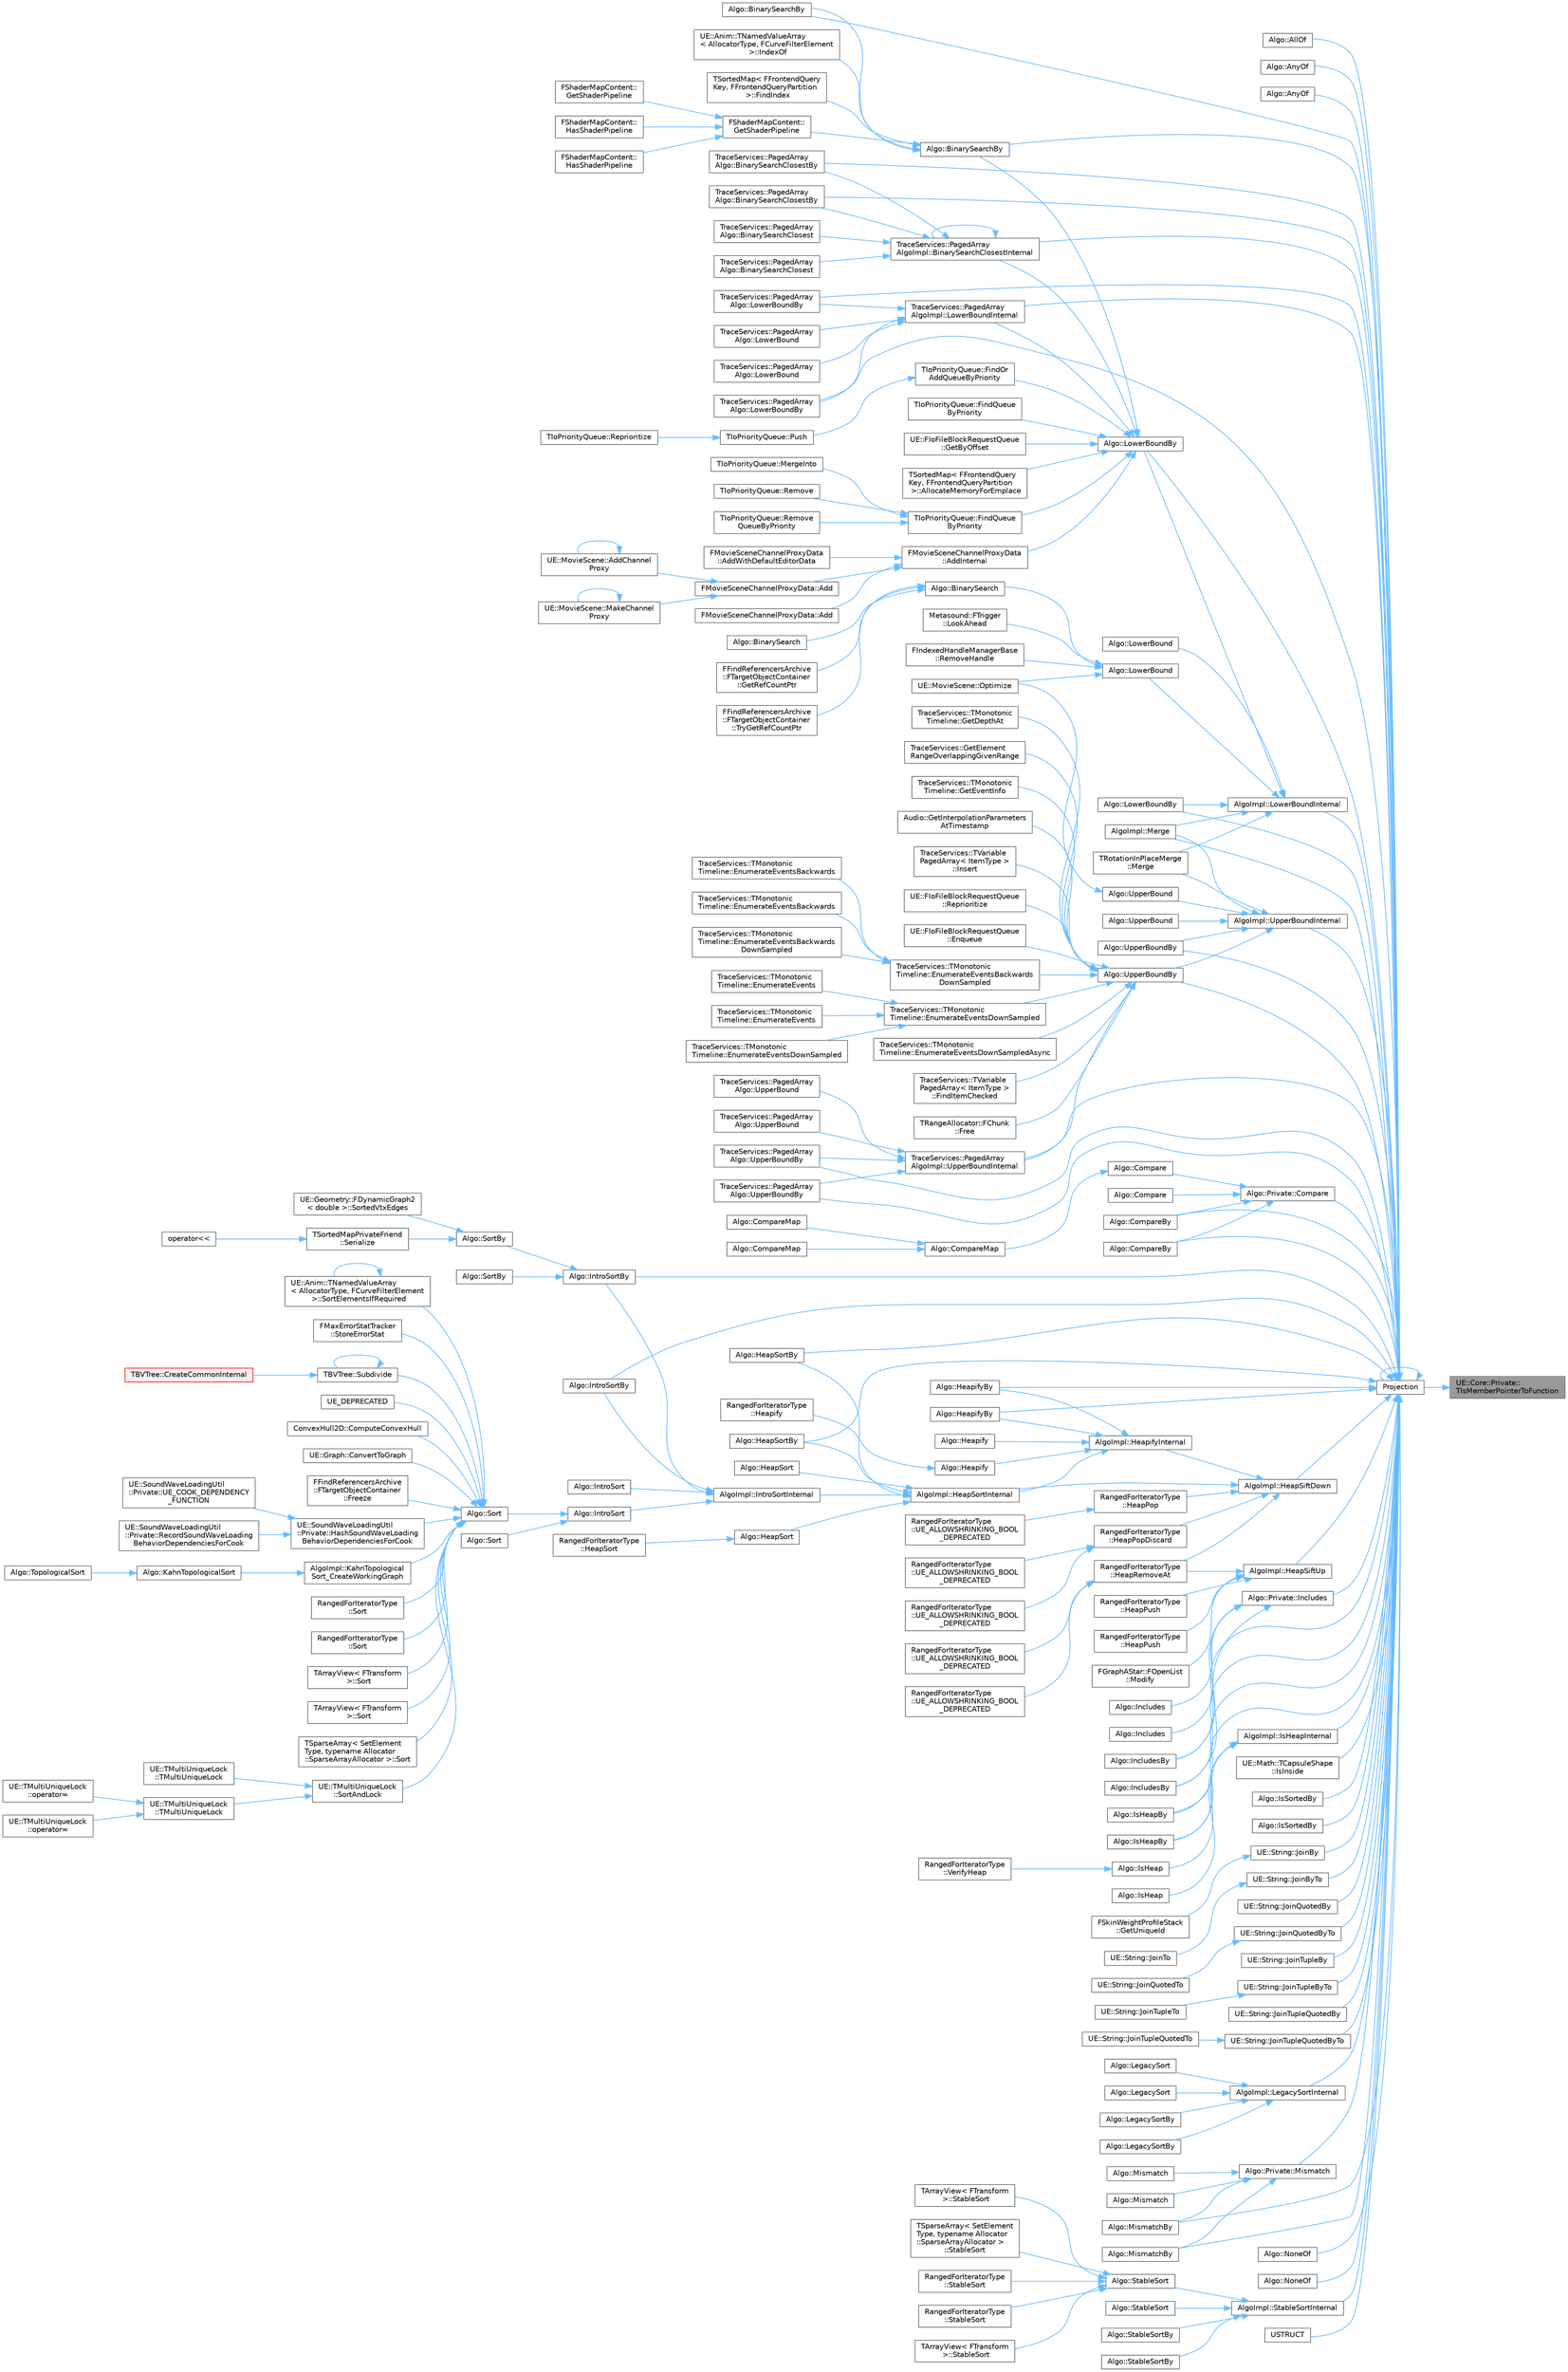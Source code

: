 digraph "UE::Core::Private::TIsMemberPointerToFunction"
{
 // INTERACTIVE_SVG=YES
 // LATEX_PDF_SIZE
  bgcolor="transparent";
  edge [fontname=Helvetica,fontsize=10,labelfontname=Helvetica,labelfontsize=10];
  node [fontname=Helvetica,fontsize=10,shape=box,height=0.2,width=0.4];
  rankdir="RL";
  Node1 [id="Node000001",label="UE::Core::Private::\lTIsMemberPointerToFunction",height=0.2,width=0.4,color="gray40", fillcolor="grey60", style="filled", fontcolor="black",tooltip=" "];
  Node1 -> Node2 [id="edge1_Node000001_Node000002",dir="back",color="steelblue1",style="solid",tooltip=" "];
  Node2 [id="Node000002",label="Projection",height=0.2,width=0.4,color="grey40", fillcolor="white", style="filled",URL="$d7/df0/Projection_8h.html#a13dceeb18d2035bd0b861bf3698ede9f",tooltip="Projection() is a related function to Invoke(), in that it can be used to invoke an object with a set..."];
  Node2 -> Node3 [id="edge2_Node000002_Node000003",dir="back",color="steelblue1",style="solid",tooltip=" "];
  Node3 [id="Node000003",label="Algo::AllOf",height=0.2,width=0.4,color="grey40", fillcolor="white", style="filled",URL="$db/d33/namespaceAlgo.html#a3740aa9cfc1eaadeb16c5df07104de7a",tooltip="Checks if every projection of the elements in the range is truthy."];
  Node2 -> Node4 [id="edge3_Node000002_Node000004",dir="back",color="steelblue1",style="solid",tooltip=" "];
  Node4 [id="Node000004",label="Algo::AnyOf",height=0.2,width=0.4,color="grey40", fillcolor="white", style="filled",URL="$db/d33/namespaceAlgo.html#ab1ef67d5cd3d0dfca0aac9a162cde6b4",tooltip="Checks if any projection of the elements in the range is truthy."];
  Node2 -> Node5 [id="edge4_Node000002_Node000005",dir="back",color="steelblue1",style="solid",tooltip=" "];
  Node5 [id="Node000005",label="Algo::AnyOf",height=0.2,width=0.4,color="grey40", fillcolor="white", style="filled",URL="$db/d33/namespaceAlgo.html#afa5f25db10462ded6c23630ea031f805",tooltip="Checks if any projection of the elements in the range is truthy."];
  Node2 -> Node6 [id="edge5_Node000002_Node000006",dir="back",color="steelblue1",style="solid",tooltip=" "];
  Node6 [id="Node000006",label="Algo::BinarySearchBy",height=0.2,width=0.4,color="grey40", fillcolor="white", style="filled",URL="$db/d33/namespaceAlgo.html#aff998800975f0841eb161d75450dccb2",tooltip=" "];
  Node2 -> Node7 [id="edge6_Node000002_Node000007",dir="back",color="steelblue1",style="solid",tooltip=" "];
  Node7 [id="Node000007",label="Algo::BinarySearchBy",height=0.2,width=0.4,color="grey40", fillcolor="white", style="filled",URL="$db/d33/namespaceAlgo.html#a2b4b579a7270edb17c4deeee671ce3de",tooltip="Returns index to the first found element with projected value matching Value in a range,..."];
  Node7 -> Node6 [id="edge7_Node000007_Node000006",dir="back",color="steelblue1",style="solid",tooltip=" "];
  Node7 -> Node8 [id="edge8_Node000007_Node000008",dir="back",color="steelblue1",style="solid",tooltip=" "];
  Node8 [id="Node000008",label="TSortedMap\< FFrontendQuery\lKey, FFrontendQueryPartition\l \>::FindIndex",height=0.2,width=0.4,color="grey40", fillcolor="white", style="filled",URL="$d6/d24/classTSortedMap.html#a2e3498e8b6a6d44db3667ec0ba536e93",tooltip=" "];
  Node7 -> Node9 [id="edge9_Node000007_Node000009",dir="back",color="steelblue1",style="solid",tooltip=" "];
  Node9 [id="Node000009",label="FShaderMapContent::\lGetShaderPipeline",height=0.2,width=0.4,color="grey40", fillcolor="white", style="filled",URL="$db/df8/classFShaderMapContent.html#a1a0517e71ba6fac6d3d425fab335b0c9",tooltip=" "];
  Node9 -> Node10 [id="edge10_Node000009_Node000010",dir="back",color="steelblue1",style="solid",tooltip=" "];
  Node10 [id="Node000010",label="FShaderMapContent::\lGetShaderPipeline",height=0.2,width=0.4,color="grey40", fillcolor="white", style="filled",URL="$db/df8/classFShaderMapContent.html#a0ed2e04336da15752778a2d25fd032cf",tooltip=" "];
  Node9 -> Node11 [id="edge11_Node000009_Node000011",dir="back",color="steelblue1",style="solid",tooltip=" "];
  Node11 [id="Node000011",label="FShaderMapContent::\lHasShaderPipeline",height=0.2,width=0.4,color="grey40", fillcolor="white", style="filled",URL="$db/df8/classFShaderMapContent.html#a39a1af6146a407929e5cf3426489d6fc",tooltip=" "];
  Node9 -> Node12 [id="edge12_Node000009_Node000012",dir="back",color="steelblue1",style="solid",tooltip=" "];
  Node12 [id="Node000012",label="FShaderMapContent::\lHasShaderPipeline",height=0.2,width=0.4,color="grey40", fillcolor="white", style="filled",URL="$db/df8/classFShaderMapContent.html#a1ba8baad65fbce196e9a0efbaaed7791",tooltip=" "];
  Node7 -> Node13 [id="edge13_Node000007_Node000013",dir="back",color="steelblue1",style="solid",tooltip=" "];
  Node13 [id="Node000013",label="UE::Anim::TNamedValueArray\l\< AllocatorType, FCurveFilterElement\l \>::IndexOf",height=0.2,width=0.4,color="grey40", fillcolor="white", style="filled",URL="$d3/d27/structUE_1_1Anim_1_1TNamedValueArray.html#ac89b7fa26857d4f173108f1122c4b839",tooltip=" "];
  Node2 -> Node14 [id="edge14_Node000002_Node000014",dir="back",color="steelblue1",style="solid",tooltip=" "];
  Node14 [id="Node000014",label="TraceServices::PagedArray\lAlgo::BinarySearchClosestBy",height=0.2,width=0.4,color="grey40", fillcolor="white", style="filled",URL="$d4/dd5/namespaceTraceServices_1_1PagedArrayAlgo.html#a5fd847014f5b5c2dcac4aecadf12b703",tooltip=" "];
  Node2 -> Node15 [id="edge15_Node000002_Node000015",dir="back",color="steelblue1",style="solid",tooltip=" "];
  Node15 [id="Node000015",label="TraceServices::PagedArray\lAlgo::BinarySearchClosestBy",height=0.2,width=0.4,color="grey40", fillcolor="white", style="filled",URL="$d4/dd5/namespaceTraceServices_1_1PagedArrayAlgo.html#acf3d792ea93434cbb2c05db2bbeddac4",tooltip="Performs binary search, resulting in position of the first element with projected value closest to Va..."];
  Node2 -> Node16 [id="edge16_Node000002_Node000016",dir="back",color="steelblue1",style="solid",tooltip=" "];
  Node16 [id="Node000016",label="TraceServices::PagedArray\lAlgoImpl::BinarySearchClosestInternal",height=0.2,width=0.4,color="grey40", fillcolor="white", style="filled",URL="$da/d92/namespaceTraceServices_1_1PagedArrayAlgoImpl.html#a6e2dfa3c9b4a5dc733b434e65654e85f",tooltip="Performs binary search, resulting in position of the first element with projected value closest to Va..."];
  Node16 -> Node17 [id="edge17_Node000016_Node000017",dir="back",color="steelblue1",style="solid",tooltip=" "];
  Node17 [id="Node000017",label="TraceServices::PagedArray\lAlgo::BinarySearchClosest",height=0.2,width=0.4,color="grey40", fillcolor="white", style="filled",URL="$d4/dd5/namespaceTraceServices_1_1PagedArrayAlgo.html#a82f62f78880a77a9aaf0708c9522de6f",tooltip=" "];
  Node16 -> Node18 [id="edge18_Node000016_Node000018",dir="back",color="steelblue1",style="solid",tooltip=" "];
  Node18 [id="Node000018",label="TraceServices::PagedArray\lAlgo::BinarySearchClosest",height=0.2,width=0.4,color="grey40", fillcolor="white", style="filled",URL="$d4/dd5/namespaceTraceServices_1_1PagedArrayAlgo.html#ad27afc0e63d93ae669c37301a0484a93",tooltip="Performs binary search, resulting in position of the first element closest to Value."];
  Node16 -> Node14 [id="edge19_Node000016_Node000014",dir="back",color="steelblue1",style="solid",tooltip=" "];
  Node16 -> Node15 [id="edge20_Node000016_Node000015",dir="back",color="steelblue1",style="solid",tooltip=" "];
  Node16 -> Node16 [id="edge21_Node000016_Node000016",dir="back",color="steelblue1",style="solid",tooltip=" "];
  Node2 -> Node19 [id="edge22_Node000002_Node000019",dir="back",color="steelblue1",style="solid",tooltip=" "];
  Node19 [id="Node000019",label="Algo::Private::Compare",height=0.2,width=0.4,color="grey40", fillcolor="white", style="filled",URL="$d2/db9/namespaceAlgo_1_1Private.html#a9c294c2b9f3bf7cfc134ec82fc1f0098",tooltip=" "];
  Node19 -> Node20 [id="edge23_Node000019_Node000020",dir="back",color="steelblue1",style="solid",tooltip=" "];
  Node20 [id="Node000020",label="Algo::Compare",height=0.2,width=0.4,color="grey40", fillcolor="white", style="filled",URL="$db/d33/namespaceAlgo.html#a9b71b9ac946ddb4f82e2a53c18a50465",tooltip="Compares two contiguous containers using operator== to compare pairs of elements."];
  Node20 -> Node21 [id="edge24_Node000020_Node000021",dir="back",color="steelblue1",style="solid",tooltip=" "];
  Node21 [id="Node000021",label="Algo::CompareMap",height=0.2,width=0.4,color="grey40", fillcolor="white", style="filled",URL="$db/d33/namespaceAlgo.html#a041e6cd8a91576de58bcd53713a04649",tooltip="Compares two unique-key maps (e.g."];
  Node21 -> Node22 [id="edge25_Node000021_Node000022",dir="back",color="steelblue1",style="solid",tooltip=" "];
  Node22 [id="Node000022",label="Algo::CompareMap",height=0.2,width=0.4,color="grey40", fillcolor="white", style="filled",URL="$db/d33/namespaceAlgo.html#aeeb5ccda000523eda7201dbde20324fd",tooltip=" "];
  Node21 -> Node23 [id="edge26_Node000021_Node000023",dir="back",color="steelblue1",style="solid",tooltip=" "];
  Node23 [id="Node000023",label="Algo::CompareMap",height=0.2,width=0.4,color="grey40", fillcolor="white", style="filled",URL="$db/d33/namespaceAlgo.html#a83babe5d478139d7ad8d836e2621e420",tooltip=" "];
  Node19 -> Node24 [id="edge27_Node000019_Node000024",dir="back",color="steelblue1",style="solid",tooltip=" "];
  Node24 [id="Node000024",label="Algo::Compare",height=0.2,width=0.4,color="grey40", fillcolor="white", style="filled",URL="$db/d33/namespaceAlgo.html#aa2c335bc817369ba5650dfea490eff76",tooltip="Compares two contiguous containers using a predicate to compare pairs of elements."];
  Node19 -> Node25 [id="edge28_Node000019_Node000025",dir="back",color="steelblue1",style="solid",tooltip=" "];
  Node25 [id="Node000025",label="Algo::CompareBy",height=0.2,width=0.4,color="grey40", fillcolor="white", style="filled",URL="$db/d33/namespaceAlgo.html#a0a90c40d301f32c113200d433fcc8254",tooltip="Compares two contiguous containers using operator== to compare pairs of projected elements."];
  Node19 -> Node26 [id="edge29_Node000019_Node000026",dir="back",color="steelblue1",style="solid",tooltip=" "];
  Node26 [id="Node000026",label="Algo::CompareBy",height=0.2,width=0.4,color="grey40", fillcolor="white", style="filled",URL="$db/d33/namespaceAlgo.html#a1e2d58071486d61639cdbd71612885c3",tooltip="Compares two contiguous containers using a predicate to compare pairs of projected elements."];
  Node2 -> Node25 [id="edge30_Node000002_Node000025",dir="back",color="steelblue1",style="solid",tooltip=" "];
  Node2 -> Node26 [id="edge31_Node000002_Node000026",dir="back",color="steelblue1",style="solid",tooltip=" "];
  Node2 -> Node27 [id="edge32_Node000002_Node000027",dir="back",color="steelblue1",style="solid",tooltip=" "];
  Node27 [id="Node000027",label="Algo::HeapifyBy",height=0.2,width=0.4,color="grey40", fillcolor="white", style="filled",URL="$db/d33/namespaceAlgo.html#a506e163cff0737b48036f4bc2d1924c7",tooltip="Builds an implicit min-heap from a range of elements."];
  Node2 -> Node28 [id="edge33_Node000002_Node000028",dir="back",color="steelblue1",style="solid",tooltip=" "];
  Node28 [id="Node000028",label="Algo::HeapifyBy",height=0.2,width=0.4,color="grey40", fillcolor="white", style="filled",URL="$db/d33/namespaceAlgo.html#ae91e0afd2893984b6c72670284df689f",tooltip="Builds an implicit min-heap from a range of elements."];
  Node2 -> Node29 [id="edge34_Node000002_Node000029",dir="back",color="steelblue1",style="solid",tooltip=" "];
  Node29 [id="Node000029",label="AlgoImpl::HeapSiftDown",height=0.2,width=0.4,color="grey40", fillcolor="white", style="filled",URL="$db/d64/namespaceAlgoImpl.html#a6bf0cdc3ca5b35c9c9e7fecf1b21a172",tooltip="Fixes a possible violation of order property between node at Index and a child."];
  Node29 -> Node30 [id="edge35_Node000029_Node000030",dir="back",color="steelblue1",style="solid",tooltip=" "];
  Node30 [id="Node000030",label="AlgoImpl::HeapifyInternal",height=0.2,width=0.4,color="grey40", fillcolor="white", style="filled",URL="$db/d64/namespaceAlgoImpl.html#a960c5a72540b4f45e04d44506a84ae96",tooltip="Builds an implicit min-heap from a range of elements."];
  Node30 -> Node31 [id="edge36_Node000030_Node000031",dir="back",color="steelblue1",style="solid",tooltip=" "];
  Node31 [id="Node000031",label="Algo::Heapify",height=0.2,width=0.4,color="grey40", fillcolor="white", style="filled",URL="$db/d33/namespaceAlgo.html#ae36a2a6279004dadecf90d9ba54b8f7e",tooltip="Builds an implicit min-heap from a range of elements."];
  Node31 -> Node32 [id="edge37_Node000031_Node000032",dir="back",color="steelblue1",style="solid",tooltip=" "];
  Node32 [id="Node000032",label="RangedForIteratorType\l::Heapify",height=0.2,width=0.4,color="grey40", fillcolor="white", style="filled",URL="$d4/d52/classTArray.html#a54e40f52e939bef6cd3a70395ea2e9de",tooltip=" "];
  Node30 -> Node33 [id="edge38_Node000030_Node000033",dir="back",color="steelblue1",style="solid",tooltip=" "];
  Node33 [id="Node000033",label="Algo::Heapify",height=0.2,width=0.4,color="grey40", fillcolor="white", style="filled",URL="$db/d33/namespaceAlgo.html#a12e4bc0db9264afdbec89629adceac4d",tooltip="Builds an implicit min-heap from a range of elements."];
  Node30 -> Node27 [id="edge39_Node000030_Node000027",dir="back",color="steelblue1",style="solid",tooltip=" "];
  Node30 -> Node28 [id="edge40_Node000030_Node000028",dir="back",color="steelblue1",style="solid",tooltip=" "];
  Node30 -> Node34 [id="edge41_Node000030_Node000034",dir="back",color="steelblue1",style="solid",tooltip=" "];
  Node34 [id="Node000034",label="AlgoImpl::HeapSortInternal",height=0.2,width=0.4,color="grey40", fillcolor="white", style="filled",URL="$db/d64/namespaceAlgoImpl.html#a1d24992f3a40bf59b873d3bdc393f000",tooltip="Performs heap sort on the elements."];
  Node34 -> Node35 [id="edge42_Node000034_Node000035",dir="back",color="steelblue1",style="solid",tooltip=" "];
  Node35 [id="Node000035",label="Algo::HeapSort",height=0.2,width=0.4,color="grey40", fillcolor="white", style="filled",URL="$db/d33/namespaceAlgo.html#a812cfba6dcf3abb5300f139a6233fb79",tooltip="Performs heap sort on the elements."];
  Node35 -> Node36 [id="edge43_Node000035_Node000036",dir="back",color="steelblue1",style="solid",tooltip=" "];
  Node36 [id="Node000036",label="RangedForIteratorType\l::HeapSort",height=0.2,width=0.4,color="grey40", fillcolor="white", style="filled",URL="$d4/d52/classTArray.html#a1c479ea359f4e52294cf1cde97e7ab4d",tooltip=" "];
  Node34 -> Node37 [id="edge44_Node000034_Node000037",dir="back",color="steelblue1",style="solid",tooltip=" "];
  Node37 [id="Node000037",label="Algo::HeapSort",height=0.2,width=0.4,color="grey40", fillcolor="white", style="filled",URL="$db/d33/namespaceAlgo.html#a947e8c99f2211237ac006d5d1e623f09",tooltip="Performs heap sort on the elements."];
  Node34 -> Node38 [id="edge45_Node000034_Node000038",dir="back",color="steelblue1",style="solid",tooltip=" "];
  Node38 [id="Node000038",label="Algo::HeapSortBy",height=0.2,width=0.4,color="grey40", fillcolor="white", style="filled",URL="$db/d33/namespaceAlgo.html#ad893d3493a7f62365a1d08ba0acc166a",tooltip="Performs heap sort on the elements."];
  Node34 -> Node39 [id="edge46_Node000034_Node000039",dir="back",color="steelblue1",style="solid",tooltip=" "];
  Node39 [id="Node000039",label="Algo::HeapSortBy",height=0.2,width=0.4,color="grey40", fillcolor="white", style="filled",URL="$db/d33/namespaceAlgo.html#aa88244e0724e0d905b277312ca0f325e",tooltip="Performs heap sort on the elements."];
  Node34 -> Node40 [id="edge47_Node000034_Node000040",dir="back",color="steelblue1",style="solid",tooltip=" "];
  Node40 [id="Node000040",label="AlgoImpl::IntroSortInternal",height=0.2,width=0.4,color="grey40", fillcolor="white", style="filled",URL="$db/d64/namespaceAlgoImpl.html#a37a7c4165e1e25bf8c45acab3742c8a8",tooltip="Implementation of an introspective sort."];
  Node40 -> Node41 [id="edge48_Node000040_Node000041",dir="back",color="steelblue1",style="solid",tooltip=" "];
  Node41 [id="Node000041",label="Algo::IntroSort",height=0.2,width=0.4,color="grey40", fillcolor="white", style="filled",URL="$db/d33/namespaceAlgo.html#a27aaa838c8983478b9802e6c6f85c6f4",tooltip="Sort a range of elements using its operator<."];
  Node41 -> Node42 [id="edge49_Node000041_Node000042",dir="back",color="steelblue1",style="solid",tooltip=" "];
  Node42 [id="Node000042",label="Algo::Sort",height=0.2,width=0.4,color="grey40", fillcolor="white", style="filled",URL="$db/d33/namespaceAlgo.html#aef29409be7f7cb7add90663611cf2f68",tooltip="Sort a range of elements using its operator<."];
  Node42 -> Node43 [id="edge50_Node000042_Node000043",dir="back",color="steelblue1",style="solid",tooltip=" "];
  Node43 [id="Node000043",label="ConvexHull2D::ComputeConvexHull",height=0.2,width=0.4,color="grey40", fillcolor="white", style="filled",URL="$dd/db6/namespaceConvexHull2D.html#aed85326e8a05829519f96add67839eba",tooltip="Andrew's monotone chain convex hull algorithm for 2-dimensional points."];
  Node42 -> Node44 [id="edge51_Node000042_Node000044",dir="back",color="steelblue1",style="solid",tooltip=" "];
  Node44 [id="Node000044",label="UE::Graph::ConvertToGraph",height=0.2,width=0.4,color="grey40", fillcolor="white", style="filled",URL="$d3/d33/namespaceUE_1_1Graph.html#aa5c899f112dccf29af8f5200170f4661",tooltip="Convert an array of Keys and a function that returns the directed edges from each Key into the Normal..."];
  Node42 -> Node45 [id="edge52_Node000042_Node000045",dir="back",color="steelblue1",style="solid",tooltip=" "];
  Node45 [id="Node000045",label="FFindReferencersArchive\l::FTargetObjectContainer\l::Freeze",height=0.2,width=0.4,color="grey40", fillcolor="white", style="filled",URL="$d8/d28/classFFindReferencersArchive_1_1FTargetObjectContainer.html#a72dd2214a6bc95f1b7a8c06bf891bf3f",tooltip=" "];
  Node42 -> Node46 [id="edge53_Node000042_Node000046",dir="back",color="steelblue1",style="solid",tooltip=" "];
  Node46 [id="Node000046",label="UE::SoundWaveLoadingUtil\l::Private::HashSoundWaveLoading\lBehaviorDependenciesForCook",height=0.2,width=0.4,color="grey40", fillcolor="white", style="filled",URL="$da/da2/namespaceUE_1_1SoundWaveLoadingUtil_1_1Private.html#a9d028c821f1c4f8fe3781ebf8d17afa8",tooltip=" "];
  Node46 -> Node47 [id="edge54_Node000046_Node000047",dir="back",color="steelblue1",style="solid",tooltip=" "];
  Node47 [id="Node000047",label="UE::SoundWaveLoadingUtil\l::Private::RecordSoundWaveLoading\lBehaviorDependenciesForCook",height=0.2,width=0.4,color="grey40", fillcolor="white", style="filled",URL="$da/da2/namespaceUE_1_1SoundWaveLoadingUtil_1_1Private.html#ae752a0d35e2f98daa5e5a04d289548ba",tooltip=" "];
  Node46 -> Node48 [id="edge55_Node000046_Node000048",dir="back",color="steelblue1",style="solid",tooltip=" "];
  Node48 [id="Node000048",label="UE::SoundWaveLoadingUtil\l::Private::UE_COOK_DEPENDENCY\l_FUNCTION",height=0.2,width=0.4,color="grey40", fillcolor="white", style="filled",URL="$da/da2/namespaceUE_1_1SoundWaveLoadingUtil_1_1Private.html#a938df6d627f1126b6e4076e86da80a26",tooltip=" "];
  Node42 -> Node49 [id="edge56_Node000042_Node000049",dir="back",color="steelblue1",style="solid",tooltip=" "];
  Node49 [id="Node000049",label="AlgoImpl::KahnTopological\lSort_CreateWorkingGraph",height=0.2,width=0.4,color="grey40", fillcolor="white", style="filled",URL="$db/d64/namespaceAlgoImpl.html#a834c07ecadcd8dd1c1dbe4be6a5cbeff",tooltip="Convert UniqueRange and GetElementDependencies into handles, dependency count, dependencies,..."];
  Node49 -> Node50 [id="edge57_Node000049_Node000050",dir="back",color="steelblue1",style="solid",tooltip=" "];
  Node50 [id="Node000050",label="Algo::KahnTopologicalSort",height=0.2,width=0.4,color="grey40", fillcolor="white", style="filled",URL="$db/d33/namespaceAlgo.html#a231003554c827f132ff7e767bf161b4d",tooltip="Public entrypoint."];
  Node50 -> Node51 [id="edge58_Node000050_Node000051",dir="back",color="steelblue1",style="solid",tooltip=" "];
  Node51 [id="Node000051",label="Algo::TopologicalSort",height=0.2,width=0.4,color="grey40", fillcolor="white", style="filled",URL="$db/d33/namespaceAlgo.html#a019f59012ba87e9c255a73934d81f33b",tooltip="Sorts the given range in leaf to root order: For every pair of elements (A,B) where SortedIndex(A) < ..."];
  Node42 -> Node52 [id="edge59_Node000042_Node000052",dir="back",color="steelblue1",style="solid",tooltip=" "];
  Node52 [id="Node000052",label="RangedForIteratorType\l::Sort",height=0.2,width=0.4,color="grey40", fillcolor="white", style="filled",URL="$d4/d52/classTArray.html#aed8d14d0ca896ffad80ddf8868c73c60",tooltip=" "];
  Node42 -> Node53 [id="edge60_Node000042_Node000053",dir="back",color="steelblue1",style="solid",tooltip=" "];
  Node53 [id="Node000053",label="RangedForIteratorType\l::Sort",height=0.2,width=0.4,color="grey40", fillcolor="white", style="filled",URL="$d4/d52/classTArray.html#a1bbb87f8b1e2ba5b1e501ad76e883020",tooltip=" "];
  Node42 -> Node54 [id="edge61_Node000042_Node000054",dir="back",color="steelblue1",style="solid",tooltip=" "];
  Node54 [id="Node000054",label="TArrayView\< FTransform\l \>::Sort",height=0.2,width=0.4,color="grey40", fillcolor="white", style="filled",URL="$db/d13/classTArrayView.html#a2eb4f0ed97fc9dfef7f6baec015dd708",tooltip=" "];
  Node42 -> Node55 [id="edge62_Node000042_Node000055",dir="back",color="steelblue1",style="solid",tooltip=" "];
  Node55 [id="Node000055",label="TArrayView\< FTransform\l \>::Sort",height=0.2,width=0.4,color="grey40", fillcolor="white", style="filled",URL="$db/d13/classTArrayView.html#a28784b8f492fbd81407a4aac12c199a8",tooltip=" "];
  Node42 -> Node56 [id="edge63_Node000042_Node000056",dir="back",color="steelblue1",style="solid",tooltip=" "];
  Node56 [id="Node000056",label="TSparseArray\< SetElement\lType, typename Allocator\l::SparseArrayAllocator \>::Sort",height=0.2,width=0.4,color="grey40", fillcolor="white", style="filled",URL="$d0/db8/classTSparseArray.html#ad1a79d518a5d3700fa53158c60cb851a",tooltip=" "];
  Node42 -> Node57 [id="edge64_Node000042_Node000057",dir="back",color="steelblue1",style="solid",tooltip=" "];
  Node57 [id="Node000057",label="UE::TMultiUniqueLock\l::SortAndLock",height=0.2,width=0.4,color="grey40", fillcolor="white", style="filled",URL="$dc/dbe/classUE_1_1TMultiUniqueLock.html#abad2b1e8236411bdd82489bfe5377753",tooltip=" "];
  Node57 -> Node58 [id="edge65_Node000057_Node000058",dir="back",color="steelblue1",style="solid",tooltip=" "];
  Node58 [id="Node000058",label="UE::TMultiUniqueLock\l::TMultiUniqueLock",height=0.2,width=0.4,color="grey40", fillcolor="white", style="filled",URL="$dc/dbe/classUE_1_1TMultiUniqueLock.html#a7f69f21b9bdd07dce849124185f2cf9d",tooltip=" "];
  Node58 -> Node59 [id="edge66_Node000058_Node000059",dir="back",color="steelblue1",style="solid",tooltip=" "];
  Node59 [id="Node000059",label="UE::TMultiUniqueLock\l::operator=",height=0.2,width=0.4,color="grey40", fillcolor="white", style="filled",URL="$dc/dbe/classUE_1_1TMultiUniqueLock.html#a04e55afe681b6c86ba4ccc20f7a05857",tooltip=" "];
  Node58 -> Node60 [id="edge67_Node000058_Node000060",dir="back",color="steelblue1",style="solid",tooltip=" "];
  Node60 [id="Node000060",label="UE::TMultiUniqueLock\l::operator=",height=0.2,width=0.4,color="grey40", fillcolor="white", style="filled",URL="$dc/dbe/classUE_1_1TMultiUniqueLock.html#ae1e6e76a18133f76b2f472ef48ac0066",tooltip=" "];
  Node57 -> Node61 [id="edge68_Node000057_Node000061",dir="back",color="steelblue1",style="solid",tooltip=" "];
  Node61 [id="Node000061",label="UE::TMultiUniqueLock\l::TMultiUniqueLock",height=0.2,width=0.4,color="grey40", fillcolor="white", style="filled",URL="$dc/dbe/classUE_1_1TMultiUniqueLock.html#a2f178746d6045230367cbfbb6893c130",tooltip=" "];
  Node42 -> Node62 [id="edge69_Node000042_Node000062",dir="back",color="steelblue1",style="solid",tooltip=" "];
  Node62 [id="Node000062",label="UE::Anim::TNamedValueArray\l\< AllocatorType, FCurveFilterElement\l \>::SortElementsIfRequired",height=0.2,width=0.4,color="grey40", fillcolor="white", style="filled",URL="$d3/d27/structUE_1_1Anim_1_1TNamedValueArray.html#a57a929da9061cffa1a60ecf1d8e05b28",tooltip=" "];
  Node62 -> Node62 [id="edge70_Node000062_Node000062",dir="back",color="steelblue1",style="solid",tooltip=" "];
  Node42 -> Node63 [id="edge71_Node000042_Node000063",dir="back",color="steelblue1",style="solid",tooltip=" "];
  Node63 [id="Node000063",label="FMaxErrorStatTracker\l::StoreErrorStat",height=0.2,width=0.4,color="grey40", fillcolor="white", style="filled",URL="$d7/dbe/structFMaxErrorStatTracker.html#a56efab2704dece897dd8e5238c49a73f",tooltip=" "];
  Node42 -> Node64 [id="edge72_Node000042_Node000064",dir="back",color="steelblue1",style="solid",tooltip=" "];
  Node64 [id="Node000064",label="TBVTree::Subdivide",height=0.2,width=0.4,color="grey40", fillcolor="white", style="filled",URL="$d2/d49/structTBVTree.html#a4188e34a89709e1bc318118442fd7026",tooltip=" "];
  Node64 -> Node65 [id="edge73_Node000064_Node000065",dir="back",color="steelblue1",style="solid",tooltip=" "];
  Node65 [id="Node000065",label="TBVTree::CreateCommonInternal",height=0.2,width=0.4,color="red", fillcolor="#FFF0F0", style="filled",URL="$d2/d49/structTBVTree.html#acb4c498c762cb58d3308d6f495a8f334",tooltip=" "];
  Node64 -> Node64 [id="edge74_Node000064_Node000064",dir="back",color="steelblue1",style="solid",tooltip=" "];
  Node42 -> Node69 [id="edge75_Node000042_Node000069",dir="back",color="steelblue1",style="solid",tooltip=" "];
  Node69 [id="Node000069",label="UE_DEPRECATED",height=0.2,width=0.4,color="grey40", fillcolor="white", style="filled",URL="$d3/d9e/Sorting_8h.html#a624f76a5a3b4980953e4d758f9248aee",tooltip="Sort elements."];
  Node41 -> Node70 [id="edge76_Node000041_Node000070",dir="back",color="steelblue1",style="solid",tooltip=" "];
  Node70 [id="Node000070",label="Algo::Sort",height=0.2,width=0.4,color="grey40", fillcolor="white", style="filled",URL="$db/d33/namespaceAlgo.html#ac088e59b7e2296961551985f09807513",tooltip="Sort a range of elements using a user-defined predicate class."];
  Node40 -> Node71 [id="edge77_Node000040_Node000071",dir="back",color="steelblue1",style="solid",tooltip=" "];
  Node71 [id="Node000071",label="Algo::IntroSort",height=0.2,width=0.4,color="grey40", fillcolor="white", style="filled",URL="$db/d33/namespaceAlgo.html#a905db3a41872ae98ec813cb819a3a210",tooltip="Sort a range of elements using a user-defined predicate class."];
  Node40 -> Node72 [id="edge78_Node000040_Node000072",dir="back",color="steelblue1",style="solid",tooltip=" "];
  Node72 [id="Node000072",label="Algo::IntroSortBy",height=0.2,width=0.4,color="grey40", fillcolor="white", style="filled",URL="$db/d33/namespaceAlgo.html#a6eeb11f313797fe5245bd326870c9a36",tooltip="Sort a range of elements by a projection using the projection's operator<."];
  Node72 -> Node73 [id="edge79_Node000072_Node000073",dir="back",color="steelblue1",style="solid",tooltip=" "];
  Node73 [id="Node000073",label="Algo::SortBy",height=0.2,width=0.4,color="grey40", fillcolor="white", style="filled",URL="$db/d33/namespaceAlgo.html#a256983d40294c604016fbadac91b82ab",tooltip="Sort a range of elements by a projection using the projection's operator<."];
  Node73 -> Node74 [id="edge80_Node000073_Node000074",dir="back",color="steelblue1",style="solid",tooltip=" "];
  Node74 [id="Node000074",label="TSortedMapPrivateFriend\l::Serialize",height=0.2,width=0.4,color="grey40", fillcolor="white", style="filled",URL="$d8/d4d/structTSortedMapPrivateFriend.html#a31f0a6ec6d4a5ab9c1aafae0220240a8",tooltip=" "];
  Node74 -> Node75 [id="edge81_Node000074_Node000075",dir="back",color="steelblue1",style="solid",tooltip=" "];
  Node75 [id="Node000075",label="operator\<\<",height=0.2,width=0.4,color="grey40", fillcolor="white", style="filled",URL="$d1/dcf/SortedMap_8h.html#abf83c4697b8a089694b3660f7d22878b",tooltip="Serializer."];
  Node73 -> Node76 [id="edge82_Node000073_Node000076",dir="back",color="steelblue1",style="solid",tooltip=" "];
  Node76 [id="Node000076",label="UE::Geometry::FDynamicGraph2\l\< double \>::SortedVtxEdges",height=0.2,width=0.4,color="grey40", fillcolor="white", style="filled",URL="$d5/d56/classUE_1_1Geometry_1_1FDynamicGraph2.html#a78159b11e66780b0be00136e93e13ba8",tooltip=" "];
  Node72 -> Node77 [id="edge83_Node000072_Node000077",dir="back",color="steelblue1",style="solid",tooltip=" "];
  Node77 [id="Node000077",label="Algo::SortBy",height=0.2,width=0.4,color="grey40", fillcolor="white", style="filled",URL="$db/d33/namespaceAlgo.html#a81596e13d3da2a71e94078a9f9202d44",tooltip="Sort a range of elements by a projection using a user-defined predicate class."];
  Node40 -> Node78 [id="edge84_Node000040_Node000078",dir="back",color="steelblue1",style="solid",tooltip=" "];
  Node78 [id="Node000078",label="Algo::IntroSortBy",height=0.2,width=0.4,color="grey40", fillcolor="white", style="filled",URL="$db/d33/namespaceAlgo.html#ac84f85fbf92e684cef727fea89e31f51",tooltip="Sort a range of elements by a projection using a user-defined predicate class."];
  Node29 -> Node79 [id="edge85_Node000029_Node000079",dir="back",color="steelblue1",style="solid",tooltip=" "];
  Node79 [id="Node000079",label="RangedForIteratorType\l::HeapPop",height=0.2,width=0.4,color="grey40", fillcolor="white", style="filled",URL="$d4/d52/classTArray.html#ac828ae3bc655caef45879d58f1ebd58d",tooltip=" "];
  Node79 -> Node80 [id="edge86_Node000079_Node000080",dir="back",color="steelblue1",style="solid",tooltip=" "];
  Node80 [id="Node000080",label="RangedForIteratorType\l::UE_ALLOWSHRINKING_BOOL\l_DEPRECATED",height=0.2,width=0.4,color="grey40", fillcolor="white", style="filled",URL="$d4/d52/classTArray.html#a62426c2ada239deffcd5a42b3843c6a2",tooltip=" "];
  Node29 -> Node81 [id="edge87_Node000029_Node000081",dir="back",color="steelblue1",style="solid",tooltip=" "];
  Node81 [id="Node000081",label="RangedForIteratorType\l::HeapPopDiscard",height=0.2,width=0.4,color="grey40", fillcolor="white", style="filled",URL="$d4/d52/classTArray.html#a251e23a7df42ba6a15bef79ddaa37188",tooltip=" "];
  Node81 -> Node82 [id="edge88_Node000081_Node000082",dir="back",color="steelblue1",style="solid",tooltip=" "];
  Node82 [id="Node000082",label="RangedForIteratorType\l::UE_ALLOWSHRINKING_BOOL\l_DEPRECATED",height=0.2,width=0.4,color="grey40", fillcolor="white", style="filled",URL="$d4/d52/classTArray.html#a7391958092698a7b687aa21ee077c936",tooltip=" "];
  Node81 -> Node83 [id="edge89_Node000081_Node000083",dir="back",color="steelblue1",style="solid",tooltip=" "];
  Node83 [id="Node000083",label="RangedForIteratorType\l::UE_ALLOWSHRINKING_BOOL\l_DEPRECATED",height=0.2,width=0.4,color="grey40", fillcolor="white", style="filled",URL="$d4/d52/classTArray.html#a1a7f1e82f7fab8948c7653e1bf9ae7ec",tooltip=" "];
  Node29 -> Node84 [id="edge90_Node000029_Node000084",dir="back",color="steelblue1",style="solid",tooltip=" "];
  Node84 [id="Node000084",label="RangedForIteratorType\l::HeapRemoveAt",height=0.2,width=0.4,color="grey40", fillcolor="white", style="filled",URL="$d4/d52/classTArray.html#a03241fc1629fc60c80c6ad90c5e267a3",tooltip=" "];
  Node84 -> Node85 [id="edge91_Node000084_Node000085",dir="back",color="steelblue1",style="solid",tooltip=" "];
  Node85 [id="Node000085",label="RangedForIteratorType\l::UE_ALLOWSHRINKING_BOOL\l_DEPRECATED",height=0.2,width=0.4,color="grey40", fillcolor="white", style="filled",URL="$d4/d52/classTArray.html#a22aa2e0d90899227ad10c02cd0ed0750",tooltip=" "];
  Node84 -> Node86 [id="edge92_Node000084_Node000086",dir="back",color="steelblue1",style="solid",tooltip=" "];
  Node86 [id="Node000086",label="RangedForIteratorType\l::UE_ALLOWSHRINKING_BOOL\l_DEPRECATED",height=0.2,width=0.4,color="grey40", fillcolor="white", style="filled",URL="$d4/d52/classTArray.html#a0e534c5095569eb85590509e22cfb82e",tooltip=" "];
  Node29 -> Node34 [id="edge93_Node000029_Node000034",dir="back",color="steelblue1",style="solid",tooltip=" "];
  Node2 -> Node87 [id="edge94_Node000002_Node000087",dir="back",color="steelblue1",style="solid",tooltip=" "];
  Node87 [id="Node000087",label="AlgoImpl::HeapSiftUp",height=0.2,width=0.4,color="grey40", fillcolor="white", style="filled",URL="$db/d64/namespaceAlgoImpl.html#a7c49c6f68b45985f484a9676738e3647",tooltip="Fixes a possible violation of order property between node at NodeIndex and a parent."];
  Node87 -> Node88 [id="edge95_Node000087_Node000088",dir="back",color="steelblue1",style="solid",tooltip=" "];
  Node88 [id="Node000088",label="RangedForIteratorType\l::HeapPush",height=0.2,width=0.4,color="grey40", fillcolor="white", style="filled",URL="$d4/d52/classTArray.html#aed743021035b4e34ea80b157c1478fb7",tooltip=" "];
  Node87 -> Node89 [id="edge96_Node000087_Node000089",dir="back",color="steelblue1",style="solid",tooltip=" "];
  Node89 [id="Node000089",label="RangedForIteratorType\l::HeapPush",height=0.2,width=0.4,color="grey40", fillcolor="white", style="filled",URL="$d4/d52/classTArray.html#a3680e1b85734fb4c979dba8c01c24fd8",tooltip=" "];
  Node87 -> Node84 [id="edge97_Node000087_Node000084",dir="back",color="steelblue1",style="solid",tooltip=" "];
  Node87 -> Node90 [id="edge98_Node000087_Node000090",dir="back",color="steelblue1",style="solid",tooltip=" "];
  Node90 [id="Node000090",label="FGraphAStar::FOpenList\l::Modify",height=0.2,width=0.4,color="grey40", fillcolor="white", style="filled",URL="$d0/dfc/structFGraphAStar_1_1FOpenList.html#ad4d6f922c897c2eeffdfb77227590af6",tooltip=" "];
  Node2 -> Node38 [id="edge99_Node000002_Node000038",dir="back",color="steelblue1",style="solid",tooltip=" "];
  Node2 -> Node39 [id="edge100_Node000002_Node000039",dir="back",color="steelblue1",style="solid",tooltip=" "];
  Node2 -> Node91 [id="edge101_Node000002_Node000091",dir="back",color="steelblue1",style="solid",tooltip=" "];
  Node91 [id="Node000091",label="Algo::Private::Includes",height=0.2,width=0.4,color="grey40", fillcolor="white", style="filled",URL="$d2/db9/namespaceAlgo_1_1Private.html#a2d3105ebe12902df6b6ac2bd05f409d0",tooltip=" "];
  Node91 -> Node92 [id="edge102_Node000091_Node000092",dir="back",color="steelblue1",style="solid",tooltip=" "];
  Node92 [id="Node000092",label="Algo::Includes",height=0.2,width=0.4,color="grey40", fillcolor="white", style="filled",URL="$db/d33/namespaceAlgo.html#adeb7560fb2406bbc2ea3ec796ff9e689",tooltip="Checks if one sorted contiguous container is a subsequence of another sorted contiguous container by ..."];
  Node91 -> Node93 [id="edge103_Node000091_Node000093",dir="back",color="steelblue1",style="solid",tooltip=" "];
  Node93 [id="Node000093",label="Algo::Includes",height=0.2,width=0.4,color="grey40", fillcolor="white", style="filled",URL="$db/d33/namespaceAlgo.html#a51d63ff8a3b3cfcb80ff592d46443181",tooltip="Checks if one sorted contiguous container is a subsequence of another sorted contiguous container by ..."];
  Node91 -> Node94 [id="edge104_Node000091_Node000094",dir="back",color="steelblue1",style="solid",tooltip=" "];
  Node94 [id="Node000094",label="Algo::IncludesBy",height=0.2,width=0.4,color="grey40", fillcolor="white", style="filled",URL="$db/d33/namespaceAlgo.html#a9651a46803afd06e163b3143004276e6",tooltip="Checks if one sorted contiguous container is a subsequence of another sorted contiguous container by ..."];
  Node91 -> Node95 [id="edge105_Node000091_Node000095",dir="back",color="steelblue1",style="solid",tooltip=" "];
  Node95 [id="Node000095",label="Algo::IncludesBy",height=0.2,width=0.4,color="grey40", fillcolor="white", style="filled",URL="$db/d33/namespaceAlgo.html#a7a7fe293f8f519993077355b06b02e25",tooltip="Checks if one sorted contiguous container is a subsequence of another sorted contiguous container by ..."];
  Node2 -> Node94 [id="edge106_Node000002_Node000094",dir="back",color="steelblue1",style="solid",tooltip=" "];
  Node2 -> Node95 [id="edge107_Node000002_Node000095",dir="back",color="steelblue1",style="solid",tooltip=" "];
  Node2 -> Node72 [id="edge108_Node000002_Node000072",dir="back",color="steelblue1",style="solid",tooltip=" "];
  Node2 -> Node78 [id="edge109_Node000002_Node000078",dir="back",color="steelblue1",style="solid",tooltip=" "];
  Node2 -> Node96 [id="edge110_Node000002_Node000096",dir="back",color="steelblue1",style="solid",tooltip=" "];
  Node96 [id="Node000096",label="Algo::IsHeapBy",height=0.2,width=0.4,color="grey40", fillcolor="white", style="filled",URL="$db/d33/namespaceAlgo.html#a6277a0e3694e1f3cb1e9ba06bc84e7af",tooltip="Verifies that the range is a min-heap (parent <= child)."];
  Node2 -> Node97 [id="edge111_Node000002_Node000097",dir="back",color="steelblue1",style="solid",tooltip=" "];
  Node97 [id="Node000097",label="Algo::IsHeapBy",height=0.2,width=0.4,color="grey40", fillcolor="white", style="filled",URL="$db/d33/namespaceAlgo.html#a08cb1e67e65fdf1aaae69f104509b44e",tooltip="Verifies that the range is a min-heap (parent <= child)"];
  Node2 -> Node98 [id="edge112_Node000002_Node000098",dir="back",color="steelblue1",style="solid",tooltip=" "];
  Node98 [id="Node000098",label="AlgoImpl::IsHeapInternal",height=0.2,width=0.4,color="grey40", fillcolor="white", style="filled",URL="$db/d64/namespaceAlgoImpl.html#a1bca6a09eee0eaf2539109863287852f",tooltip="Verifies that the range is a min-heap (parent <= child) This is the internal function used by IsHeap ..."];
  Node98 -> Node99 [id="edge113_Node000098_Node000099",dir="back",color="steelblue1",style="solid",tooltip=" "];
  Node99 [id="Node000099",label="Algo::IsHeap",height=0.2,width=0.4,color="grey40", fillcolor="white", style="filled",URL="$db/d33/namespaceAlgo.html#a13bf91408fe77cd41c942fe21e8ff23a",tooltip="Verifies that the range is a min-heap (parent <= child)."];
  Node99 -> Node100 [id="edge114_Node000099_Node000100",dir="back",color="steelblue1",style="solid",tooltip=" "];
  Node100 [id="Node000100",label="RangedForIteratorType\l::VerifyHeap",height=0.2,width=0.4,color="grey40", fillcolor="white", style="filled",URL="$d4/d52/classTArray.html#a283b2250ae1105a3872221f46aad8d05",tooltip=" "];
  Node98 -> Node101 [id="edge115_Node000098_Node000101",dir="back",color="steelblue1",style="solid",tooltip=" "];
  Node101 [id="Node000101",label="Algo::IsHeap",height=0.2,width=0.4,color="grey40", fillcolor="white", style="filled",URL="$db/d33/namespaceAlgo.html#afbe609176a9342d379c86044a4bfcb86",tooltip="Verifies that the range is a min-heap (parent <= child)"];
  Node98 -> Node96 [id="edge116_Node000098_Node000096",dir="back",color="steelblue1",style="solid",tooltip=" "];
  Node98 -> Node97 [id="edge117_Node000098_Node000097",dir="back",color="steelblue1",style="solid",tooltip=" "];
  Node2 -> Node102 [id="edge118_Node000002_Node000102",dir="back",color="steelblue1",style="solid",tooltip=" "];
  Node102 [id="Node000102",label="UE::Math::TCapsuleShape\l::IsInside",height=0.2,width=0.4,color="grey40", fillcolor="white", style="filled",URL="$d3/d83/structUE_1_1Math_1_1TCapsuleShape.html#a6fbbe5ba2a98d1d035f67e1ae0e442fa",tooltip=" "];
  Node2 -> Node103 [id="edge119_Node000002_Node000103",dir="back",color="steelblue1",style="solid",tooltip=" "];
  Node103 [id="Node000103",label="Algo::IsSortedBy",height=0.2,width=0.4,color="grey40", fillcolor="white", style="filled",URL="$db/d33/namespaceAlgo.html#a8cc7165da99dcf12c1f98da3cd4d46a7",tooltip="Tests if a range is sorted by a projection of the element type, using the projection's operator<."];
  Node2 -> Node104 [id="edge120_Node000002_Node000104",dir="back",color="steelblue1",style="solid",tooltip=" "];
  Node104 [id="Node000104",label="Algo::IsSortedBy",height=0.2,width=0.4,color="grey40", fillcolor="white", style="filled",URL="$db/d33/namespaceAlgo.html#a5454fe60d697b7c9540cc2f9fd4819b9",tooltip="Tests if a range is sorted by a projection of the element type, using a user-defined predicate on the..."];
  Node2 -> Node105 [id="edge121_Node000002_Node000105",dir="back",color="steelblue1",style="solid",tooltip=" "];
  Node105 [id="Node000105",label="UE::String::JoinBy",height=0.2,width=0.4,color="grey40", fillcolor="white", style="filled",URL="$d9/d2e/namespaceUE_1_1String.html#a44d9d715efd4eb4518e008c464321482",tooltip="Create an object that can be appended to a string builder to append every element of the range to the..."];
  Node105 -> Node106 [id="edge122_Node000105_Node000106",dir="back",color="steelblue1",style="solid",tooltip=" "];
  Node106 [id="Node000106",label="FSkinWeightProfileStack\l::GetUniqueId",height=0.2,width=0.4,color="grey40", fillcolor="white", style="filled",URL="$d8/d9c/structFSkinWeightProfileStack.html#a2a98c50112b958e973c0f6a54fd7b52b",tooltip=" "];
  Node2 -> Node107 [id="edge123_Node000002_Node000107",dir="back",color="steelblue1",style="solid",tooltip=" "];
  Node107 [id="Node000107",label="UE::String::JoinByTo",height=0.2,width=0.4,color="grey40", fillcolor="white", style="filled",URL="$d9/d2e/namespaceUE_1_1String.html#a4a7584e290d2a7a39f27ea082547f110",tooltip="Append every element of the range to the builder, separating the elements by the delimiter."];
  Node107 -> Node108 [id="edge124_Node000107_Node000108",dir="back",color="steelblue1",style="solid",tooltip=" "];
  Node108 [id="Node000108",label="UE::String::JoinTo",height=0.2,width=0.4,color="grey40", fillcolor="white", style="filled",URL="$d9/d2e/namespaceUE_1_1String.html#afd82247daa8d860f9d4536a6d64dbb9b",tooltip="Append every element of the range to the builder, separating the elements by the delimiter."];
  Node2 -> Node109 [id="edge125_Node000002_Node000109",dir="back",color="steelblue1",style="solid",tooltip=" "];
  Node109 [id="Node000109",label="UE::String::JoinQuotedBy",height=0.2,width=0.4,color="grey40", fillcolor="white", style="filled",URL="$d9/d2e/namespaceUE_1_1String.html#a3aca0d9747b4fb2095d6c986d3163020",tooltip="Create an object that can be appended to a string builder to append every element of the range to the..."];
  Node2 -> Node110 [id="edge126_Node000002_Node000110",dir="back",color="steelblue1",style="solid",tooltip=" "];
  Node110 [id="Node000110",label="UE::String::JoinQuotedByTo",height=0.2,width=0.4,color="grey40", fillcolor="white", style="filled",URL="$d9/d2e/namespaceUE_1_1String.html#a58fc76466bb6bb08d79a64ddfa03d736",tooltip="Append every element of the range to the builder, separating the elements by the delimiter,..."];
  Node110 -> Node111 [id="edge127_Node000110_Node000111",dir="back",color="steelblue1",style="solid",tooltip=" "];
  Node111 [id="Node000111",label="UE::String::JoinQuotedTo",height=0.2,width=0.4,color="grey40", fillcolor="white", style="filled",URL="$d9/d2e/namespaceUE_1_1String.html#a3c4c1a194a6af39a11359c24b7030778",tooltip="Append every element of the range to the builder, separating the elements by the delimiter,..."];
  Node2 -> Node112 [id="edge128_Node000002_Node000112",dir="back",color="steelblue1",style="solid",tooltip=" "];
  Node112 [id="Node000112",label="UE::String::JoinTupleBy",height=0.2,width=0.4,color="grey40", fillcolor="white", style="filled",URL="$d9/d2e/namespaceUE_1_1String.html#aeecb76c7bed6dad5bfd1a2838c178f13",tooltip="Create an object that can be appended to a string builder to append every element of the tuple to the..."];
  Node2 -> Node113 [id="edge129_Node000002_Node000113",dir="back",color="steelblue1",style="solid",tooltip=" "];
  Node113 [id="Node000113",label="UE::String::JoinTupleByTo",height=0.2,width=0.4,color="grey40", fillcolor="white", style="filled",URL="$d9/d2e/namespaceUE_1_1String.html#a99e834d447cb8ca6f0a04f49876eb106",tooltip="Append every element of the tuple to the builder, separating the elements by the delimiter."];
  Node113 -> Node114 [id="edge130_Node000113_Node000114",dir="back",color="steelblue1",style="solid",tooltip=" "];
  Node114 [id="Node000114",label="UE::String::JoinTupleTo",height=0.2,width=0.4,color="grey40", fillcolor="white", style="filled",URL="$d9/d2e/namespaceUE_1_1String.html#a6e0ad0402710968485dee714a85befac",tooltip="Append every element of the tuple to the builder, separating the elements by the delimiter."];
  Node2 -> Node115 [id="edge131_Node000002_Node000115",dir="back",color="steelblue1",style="solid",tooltip=" "];
  Node115 [id="Node000115",label="UE::String::JoinTupleQuotedBy",height=0.2,width=0.4,color="grey40", fillcolor="white", style="filled",URL="$d9/d2e/namespaceUE_1_1String.html#a8bc9534855f6d280b7a61d13346e14f0",tooltip="Create an object that can be appended to a string builder to append every element of the tuple to the..."];
  Node2 -> Node116 [id="edge132_Node000002_Node000116",dir="back",color="steelblue1",style="solid",tooltip=" "];
  Node116 [id="Node000116",label="UE::String::JoinTupleQuotedByTo",height=0.2,width=0.4,color="grey40", fillcolor="white", style="filled",URL="$d9/d2e/namespaceUE_1_1String.html#ac1f9ead6ee43c9fb1bc29c40f38f1903",tooltip="Append every element of the tuple to the builder, separating the elements by the delimiter,..."];
  Node116 -> Node117 [id="edge133_Node000116_Node000117",dir="back",color="steelblue1",style="solid",tooltip=" "];
  Node117 [id="Node000117",label="UE::String::JoinTupleQuotedTo",height=0.2,width=0.4,color="grey40", fillcolor="white", style="filled",URL="$d9/d2e/namespaceUE_1_1String.html#a001755e0b238dd2ffb22898f764be18b",tooltip="Append every element of the tuple to the builder, separating the elements by the delimiter,..."];
  Node2 -> Node118 [id="edge134_Node000002_Node000118",dir="back",color="steelblue1",style="solid",tooltip=" "];
  Node118 [id="Node000118",label="AlgoImpl::LegacySortInternal",height=0.2,width=0.4,color="grey40", fillcolor="white", style="filled",URL="$db/d64/namespaceAlgoImpl.html#a251d9ff5c71b9f723d50ff4ead8ffbdd",tooltip="Sort elements using user defined predicate class."];
  Node118 -> Node119 [id="edge135_Node000118_Node000119",dir="back",color="steelblue1",style="solid",tooltip=" "];
  Node119 [id="Node000119",label="Algo::LegacySort",height=0.2,width=0.4,color="grey40", fillcolor="white", style="filled",URL="$db/d33/namespaceAlgo.html#a3e0d8b78c78196144d2c294426cece8f",tooltip="Sort a range of elements using its operator<."];
  Node118 -> Node120 [id="edge136_Node000118_Node000120",dir="back",color="steelblue1",style="solid",tooltip=" "];
  Node120 [id="Node000120",label="Algo::LegacySort",height=0.2,width=0.4,color="grey40", fillcolor="white", style="filled",URL="$db/d33/namespaceAlgo.html#a81c458612dc7fbf7e582beeb8b15da56",tooltip="Sort a range of elements using a user-defined predicate class."];
  Node118 -> Node121 [id="edge137_Node000118_Node000121",dir="back",color="steelblue1",style="solid",tooltip=" "];
  Node121 [id="Node000121",label="Algo::LegacySortBy",height=0.2,width=0.4,color="grey40", fillcolor="white", style="filled",URL="$db/d33/namespaceAlgo.html#a34a33be7bdc3f52406747027a5e06503",tooltip="Sort a range of elements by a projection using the projection's operator<."];
  Node118 -> Node122 [id="edge138_Node000118_Node000122",dir="back",color="steelblue1",style="solid",tooltip=" "];
  Node122 [id="Node000122",label="Algo::LegacySortBy",height=0.2,width=0.4,color="grey40", fillcolor="white", style="filled",URL="$db/d33/namespaceAlgo.html#a583680f25f839e3b0580d8ac69da8865",tooltip="Sort a range of elements by a projection using a user-defined predicate class."];
  Node2 -> Node123 [id="edge139_Node000002_Node000123",dir="back",color="steelblue1",style="solid",tooltip=" "];
  Node123 [id="Node000123",label="Algo::LowerBoundBy",height=0.2,width=0.4,color="grey40", fillcolor="white", style="filled",URL="$db/d33/namespaceAlgo.html#a55ba14d868806d7034ef9e7af13436ca",tooltip=" "];
  Node2 -> Node124 [id="edge140_Node000002_Node000124",dir="back",color="steelblue1",style="solid",tooltip=" "];
  Node124 [id="Node000124",label="Algo::LowerBoundBy",height=0.2,width=0.4,color="grey40", fillcolor="white", style="filled",URL="$db/d33/namespaceAlgo.html#a871a20b03aed6b970683183e56424e40",tooltip="Performs binary search, resulting in position of the first element with projected value >= Value usin..."];
  Node124 -> Node125 [id="edge141_Node000124_Node000125",dir="back",color="steelblue1",style="solid",tooltip=" "];
  Node125 [id="Node000125",label="FMovieSceneChannelProxyData\l::AddInternal",height=0.2,width=0.4,color="grey40", fillcolor="white", style="filled",URL="$de/d10/structFMovieSceneChannelProxyData.html#a668febf1d35efb4be6a59199836d4991",tooltip="Implementation that adds a channel to an entry, creating a new entry for this channel type if necessa..."];
  Node125 -> Node126 [id="edge142_Node000125_Node000126",dir="back",color="steelblue1",style="solid",tooltip=" "];
  Node126 [id="Node000126",label="FMovieSceneChannelProxyData::Add",height=0.2,width=0.4,color="grey40", fillcolor="white", style="filled",URL="$de/d10/structFMovieSceneChannelProxyData.html#af3450badb0ef9e2a04acf7d53ae5f3cd",tooltip="Add a new channel to the proxy."];
  Node126 -> Node127 [id="edge143_Node000126_Node000127",dir="back",color="steelblue1",style="solid",tooltip=" "];
  Node127 [id="Node000127",label="UE::MovieScene::AddChannel\lProxy",height=0.2,width=0.4,color="grey40", fillcolor="white", style="filled",URL="$d1/dd1/namespaceUE_1_1MovieScene.html#a62949d3f3cf1782fee68548822d3b367",tooltip="Utility function for adding a possibly-overriden channel into a channel proxy, with some specific ext..."];
  Node127 -> Node127 [id="edge144_Node000127_Node000127",dir="back",color="steelblue1",style="solid",tooltip=" "];
  Node126 -> Node128 [id="edge145_Node000126_Node000128",dir="back",color="steelblue1",style="solid",tooltip=" "];
  Node128 [id="Node000128",label="UE::MovieScene::MakeChannel\lProxy",height=0.2,width=0.4,color="grey40", fillcolor="white", style="filled",URL="$d1/dd1/namespaceUE_1_1MovieScene.html#acd3e1bf6e13b28f10da2bb9560f7523c",tooltip="Utility function for making a channel proxy with one channel that is maybe overriden by another chann..."];
  Node128 -> Node128 [id="edge146_Node000128_Node000128",dir="back",color="steelblue1",style="solid",tooltip=" "];
  Node125 -> Node129 [id="edge147_Node000125_Node000129",dir="back",color="steelblue1",style="solid",tooltip=" "];
  Node129 [id="Node000129",label="FMovieSceneChannelProxyData::Add",height=0.2,width=0.4,color="grey40", fillcolor="white", style="filled",URL="$de/d10/structFMovieSceneChannelProxyData.html#a9f3676cca1285b6e8cda91dadbbf6135",tooltip="Add a new channel to the proxy."];
  Node125 -> Node130 [id="edge148_Node000125_Node000130",dir="back",color="steelblue1",style="solid",tooltip=" "];
  Node130 [id="Node000130",label="FMovieSceneChannelProxyData\l::AddWithDefaultEditorData",height=0.2,width=0.4,color="grey40", fillcolor="white", style="filled",URL="$de/d10/structFMovieSceneChannelProxyData.html#a9d742483125eb7140fc4080e8895ee0a",tooltip="Add a new channel to the proxy."];
  Node124 -> Node131 [id="edge149_Node000124_Node000131",dir="back",color="steelblue1",style="solid",tooltip=" "];
  Node131 [id="Node000131",label="TSortedMap\< FFrontendQuery\lKey, FFrontendQueryPartition\l \>::AllocateMemoryForEmplace",height=0.2,width=0.4,color="grey40", fillcolor="white", style="filled",URL="$d6/d24/classTSortedMap.html#ad880cf4cb4ecc70aefba9079a6a59a53",tooltip=" "];
  Node124 -> Node7 [id="edge150_Node000124_Node000007",dir="back",color="steelblue1",style="solid",tooltip=" "];
  Node124 -> Node16 [id="edge151_Node000124_Node000016",dir="back",color="steelblue1",style="solid",tooltip=" "];
  Node124 -> Node132 [id="edge152_Node000124_Node000132",dir="back",color="steelblue1",style="solid",tooltip=" "];
  Node132 [id="Node000132",label="TIoPriorityQueue::FindOr\lAddQueueByPriority",height=0.2,width=0.4,color="grey40", fillcolor="white", style="filled",URL="$dd/d5a/classTIoPriorityQueue.html#a0125b1cd5e39fd3c4b4cccd05ff26b3e",tooltip=" "];
  Node132 -> Node133 [id="edge153_Node000132_Node000133",dir="back",color="steelblue1",style="solid",tooltip=" "];
  Node133 [id="Node000133",label="TIoPriorityQueue::Push",height=0.2,width=0.4,color="grey40", fillcolor="white", style="filled",URL="$dd/d5a/classTIoPriorityQueue.html#af0503285358d3f067423c40c8cd252c7",tooltip=" "];
  Node133 -> Node134 [id="edge154_Node000133_Node000134",dir="back",color="steelblue1",style="solid",tooltip=" "];
  Node134 [id="Node000134",label="TIoPriorityQueue::Reprioritize",height=0.2,width=0.4,color="grey40", fillcolor="white", style="filled",URL="$dd/d5a/classTIoPriorityQueue.html#ab78e545c7c0da6e85e16f55039e44f06",tooltip=" "];
  Node124 -> Node135 [id="edge155_Node000124_Node000135",dir="back",color="steelblue1",style="solid",tooltip=" "];
  Node135 [id="Node000135",label="TIoPriorityQueue::FindQueue\lByPriority",height=0.2,width=0.4,color="grey40", fillcolor="white", style="filled",URL="$dd/d5a/classTIoPriorityQueue.html#a7c522f9585f20ab2664eb4917fc65627",tooltip=" "];
  Node135 -> Node136 [id="edge156_Node000135_Node000136",dir="back",color="steelblue1",style="solid",tooltip=" "];
  Node136 [id="Node000136",label="TIoPriorityQueue::MergeInto",height=0.2,width=0.4,color="grey40", fillcolor="white", style="filled",URL="$dd/d5a/classTIoPriorityQueue.html#a321ef51d60f72088c45afa996425e67d",tooltip=" "];
  Node135 -> Node137 [id="edge157_Node000135_Node000137",dir="back",color="steelblue1",style="solid",tooltip=" "];
  Node137 [id="Node000137",label="TIoPriorityQueue::Remove",height=0.2,width=0.4,color="grey40", fillcolor="white", style="filled",URL="$dd/d5a/classTIoPriorityQueue.html#a713d277e8c12896cd305c71bccc40a08",tooltip=" "];
  Node135 -> Node138 [id="edge158_Node000135_Node000138",dir="back",color="steelblue1",style="solid",tooltip=" "];
  Node138 [id="Node000138",label="TIoPriorityQueue::Remove\lQueueByPriority",height=0.2,width=0.4,color="grey40", fillcolor="white", style="filled",URL="$dd/d5a/classTIoPriorityQueue.html#a9db8579572b82bab89b17cab34be8508",tooltip=" "];
  Node124 -> Node139 [id="edge159_Node000124_Node000139",dir="back",color="steelblue1",style="solid",tooltip=" "];
  Node139 [id="Node000139",label="TIoPriorityQueue::FindQueue\lByPriority",height=0.2,width=0.4,color="grey40", fillcolor="white", style="filled",URL="$dd/d5a/classTIoPriorityQueue.html#a5e68ed626f42dfa549633a2fe99ad235",tooltip=" "];
  Node124 -> Node140 [id="edge160_Node000124_Node000140",dir="back",color="steelblue1",style="solid",tooltip=" "];
  Node140 [id="Node000140",label="UE::FIoFileBlockRequestQueue\l::GetByOffset",height=0.2,width=0.4,color="grey40", fillcolor="white", style="filled",URL="$d3/d4f/classUE_1_1FIoFileBlockRequestQueue.html#a1462896ee15359d2f318063f5f10f451",tooltip=" "];
  Node124 -> Node141 [id="edge161_Node000124_Node000141",dir="back",color="steelblue1",style="solid",tooltip=" "];
  Node141 [id="Node000141",label="TraceServices::PagedArray\lAlgoImpl::LowerBoundInternal",height=0.2,width=0.4,color="grey40", fillcolor="white", style="filled",URL="$da/d92/namespaceTraceServices_1_1PagedArrayAlgoImpl.html#a0d989b314ae837b95757eadea5a43aaf",tooltip="Performs binary search, resulting in position of the first element with projected value >= Value."];
  Node141 -> Node142 [id="edge162_Node000141_Node000142",dir="back",color="steelblue1",style="solid",tooltip=" "];
  Node142 [id="Node000142",label="TraceServices::PagedArray\lAlgo::LowerBound",height=0.2,width=0.4,color="grey40", fillcolor="white", style="filled",URL="$d4/dd5/namespaceTraceServices_1_1PagedArrayAlgo.html#a7069b541988ff2dbdd7ad5a161cd7dcf",tooltip=" "];
  Node141 -> Node143 [id="edge163_Node000141_Node000143",dir="back",color="steelblue1",style="solid",tooltip=" "];
  Node143 [id="Node000143",label="TraceServices::PagedArray\lAlgo::LowerBound",height=0.2,width=0.4,color="grey40", fillcolor="white", style="filled",URL="$d4/dd5/namespaceTraceServices_1_1PagedArrayAlgo.html#a8b2f36e7c92e9b0ce616fe2a24c321ae",tooltip="Performs binary search, resulting in position of the first element >= Value."];
  Node141 -> Node144 [id="edge164_Node000141_Node000144",dir="back",color="steelblue1",style="solid",tooltip=" "];
  Node144 [id="Node000144",label="TraceServices::PagedArray\lAlgo::LowerBoundBy",height=0.2,width=0.4,color="grey40", fillcolor="white", style="filled",URL="$d4/dd5/namespaceTraceServices_1_1PagedArrayAlgo.html#a1b5f8fc5a858a59a42670be7916e8ab6",tooltip=" "];
  Node141 -> Node145 [id="edge165_Node000141_Node000145",dir="back",color="steelblue1",style="solid",tooltip=" "];
  Node145 [id="Node000145",label="TraceServices::PagedArray\lAlgo::LowerBoundBy",height=0.2,width=0.4,color="grey40", fillcolor="white", style="filled",URL="$d4/dd5/namespaceTraceServices_1_1PagedArrayAlgo.html#a2028c3f017d7bbd97720f3d242d60f67",tooltip="Performs binary search, resulting in position of the first element with projected value >= Value."];
  Node2 -> Node144 [id="edge166_Node000002_Node000144",dir="back",color="steelblue1",style="solid",tooltip=" "];
  Node2 -> Node145 [id="edge167_Node000002_Node000145",dir="back",color="steelblue1",style="solid",tooltip=" "];
  Node2 -> Node146 [id="edge168_Node000002_Node000146",dir="back",color="steelblue1",style="solid",tooltip=" "];
  Node146 [id="Node000146",label="AlgoImpl::LowerBoundInternal",height=0.2,width=0.4,color="grey40", fillcolor="white", style="filled",URL="$db/d64/namespaceAlgoImpl.html#a281a9779ff04017a143a53b5c446a121",tooltip="Performs binary search, resulting in position of the first element >= Value."];
  Node146 -> Node147 [id="edge169_Node000146_Node000147",dir="back",color="steelblue1",style="solid",tooltip=" "];
  Node147 [id="Node000147",label="Algo::LowerBound",height=0.2,width=0.4,color="grey40", fillcolor="white", style="filled",URL="$db/d33/namespaceAlgo.html#afd041ee2a265d6a1cc3c07b655cf1741",tooltip=" "];
  Node146 -> Node148 [id="edge170_Node000146_Node000148",dir="back",color="steelblue1",style="solid",tooltip=" "];
  Node148 [id="Node000148",label="Algo::LowerBound",height=0.2,width=0.4,color="grey40", fillcolor="white", style="filled",URL="$db/d33/namespaceAlgo.html#a768ce3d6a34a3cedce53a09a419c9a0a",tooltip="Performs binary search, resulting in position of the first element >= Value using predicate."];
  Node148 -> Node149 [id="edge171_Node000148_Node000149",dir="back",color="steelblue1",style="solid",tooltip=" "];
  Node149 [id="Node000149",label="Algo::BinarySearch",height=0.2,width=0.4,color="grey40", fillcolor="white", style="filled",URL="$db/d33/namespaceAlgo.html#a1bc21da5cefd02d210c62a822036c6b1",tooltip="Returns index to the first found element matching a value in a range, the range must be sorted by <."];
  Node149 -> Node150 [id="edge172_Node000149_Node000150",dir="back",color="steelblue1",style="solid",tooltip=" "];
  Node150 [id="Node000150",label="Algo::BinarySearch",height=0.2,width=0.4,color="grey40", fillcolor="white", style="filled",URL="$db/d33/namespaceAlgo.html#a72a6ac4b4edeee33edbc10ae5d9539ec",tooltip=" "];
  Node149 -> Node151 [id="edge173_Node000149_Node000151",dir="back",color="steelblue1",style="solid",tooltip=" "];
  Node151 [id="Node000151",label="FFindReferencersArchive\l::FTargetObjectContainer\l::GetRefCountPtr",height=0.2,width=0.4,color="grey40", fillcolor="white", style="filled",URL="$d8/d28/classFFindReferencersArchive_1_1FTargetObjectContainer.html#a60fda2b07d4c67c330b5c28847302836",tooltip=" "];
  Node149 -> Node152 [id="edge174_Node000149_Node000152",dir="back",color="steelblue1",style="solid",tooltip=" "];
  Node152 [id="Node000152",label="FFindReferencersArchive\l::FTargetObjectContainer\l::TryGetRefCountPtr",height=0.2,width=0.4,color="grey40", fillcolor="white", style="filled",URL="$d8/d28/classFFindReferencersArchive_1_1FTargetObjectContainer.html#ad97202b61b65dd6122a28dcf6dcf860f",tooltip=" "];
  Node148 -> Node153 [id="edge175_Node000148_Node000153",dir="back",color="steelblue1",style="solid",tooltip=" "];
  Node153 [id="Node000153",label="Metasound::FTrigger\l::LookAhead",height=0.2,width=0.4,color="grey40", fillcolor="white", style="filled",URL="$d8/dbc/classMetasound_1_1FTrigger.html#ae99efdfbfcc38cd84579cbb165ae557e",tooltip="Executes a desired number of frames and calls underlying InPreTrigger and InOnTrigger functions with ..."];
  Node148 -> Node154 [id="edge176_Node000148_Node000154",dir="back",color="steelblue1",style="solid",tooltip=" "];
  Node154 [id="Node000154",label="UE::MovieScene::Optimize",height=0.2,width=0.4,color="grey40", fillcolor="white", style="filled",URL="$d1/dd1/namespaceUE_1_1MovieScene.html#a9beed6140ec41671e1031a5f64a630fc",tooltip="Optimize the specified channel by removing any redundant keys."];
  Node148 -> Node155 [id="edge177_Node000148_Node000155",dir="back",color="steelblue1",style="solid",tooltip=" "];
  Node155 [id="Node000155",label="FIndexedHandleManagerBase\l::RemoveHandle",height=0.2,width=0.4,color="grey40", fillcolor="white", style="filled",URL="$d2/d5b/structFIndexedHandleManagerBase.html#aa6c11ec0f94479ba7fa9a35881160a78",tooltip=" "];
  Node146 -> Node123 [id="edge178_Node000146_Node000123",dir="back",color="steelblue1",style="solid",tooltip=" "];
  Node146 -> Node124 [id="edge179_Node000146_Node000124",dir="back",color="steelblue1",style="solid",tooltip=" "];
  Node146 -> Node156 [id="edge180_Node000146_Node000156",dir="back",color="steelblue1",style="solid",tooltip=" "];
  Node156 [id="Node000156",label="AlgoImpl::Merge",height=0.2,width=0.4,color="grey40", fillcolor="white", style="filled",URL="$db/d64/namespaceAlgoImpl.html#a1d7a264abafe11c9f8a8624a934e582b",tooltip=" "];
  Node146 -> Node157 [id="edge181_Node000146_Node000157",dir="back",color="steelblue1",style="solid",tooltip=" "];
  Node157 [id="Node000157",label="TRotationInPlaceMerge\l::Merge",height=0.2,width=0.4,color="grey40", fillcolor="white", style="filled",URL="$d1/d30/classTRotationInPlaceMerge.html#a57b0e7c334913f11e406605f9d09eb86",tooltip="Two sorted arrays merging function."];
  Node2 -> Node141 [id="edge182_Node000002_Node000141",dir="back",color="steelblue1",style="solid",tooltip=" "];
  Node2 -> Node156 [id="edge183_Node000002_Node000156",dir="back",color="steelblue1",style="solid",tooltip=" "];
  Node2 -> Node158 [id="edge184_Node000002_Node000158",dir="back",color="steelblue1",style="solid",tooltip=" "];
  Node158 [id="Node000158",label="Algo::Private::Mismatch",height=0.2,width=0.4,color="grey40", fillcolor="white", style="filled",URL="$d2/db9/namespaceAlgo_1_1Private.html#a0417e5624378f0735923c83886f5f7e9",tooltip=" "];
  Node158 -> Node159 [id="edge185_Node000158_Node000159",dir="back",color="steelblue1",style="solid",tooltip=" "];
  Node159 [id="Node000159",label="Algo::Mismatch",height=0.2,width=0.4,color="grey40", fillcolor="white", style="filled",URL="$db/d33/namespaceAlgo.html#a295e8808f9798be1330f6d7d094018c8",tooltip="Returns the index at which two contiguous containers differ, using operator== to compare pairs of ele..."];
  Node158 -> Node160 [id="edge186_Node000158_Node000160",dir="back",color="steelblue1",style="solid",tooltip=" "];
  Node160 [id="Node000160",label="Algo::Mismatch",height=0.2,width=0.4,color="grey40", fillcolor="white", style="filled",URL="$db/d33/namespaceAlgo.html#a6c0db5727d73dd528d010f2afc542ec9",tooltip="Returns the index at which two contiguous containers differ, using operator== to compare pairs of ele..."];
  Node158 -> Node161 [id="edge187_Node000158_Node000161",dir="back",color="steelblue1",style="solid",tooltip=" "];
  Node161 [id="Node000161",label="Algo::MismatchBy",height=0.2,width=0.4,color="grey40", fillcolor="white", style="filled",URL="$db/d33/namespaceAlgo.html#ac39cc0159adc4e59ef506c9d6ee2433e",tooltip="Returns the index at which two contiguous containers differ, using operator== to compare pairs of pro..."];
  Node158 -> Node162 [id="edge188_Node000158_Node000162",dir="back",color="steelblue1",style="solid",tooltip=" "];
  Node162 [id="Node000162",label="Algo::MismatchBy",height=0.2,width=0.4,color="grey40", fillcolor="white", style="filled",URL="$db/d33/namespaceAlgo.html#a9849dc5b28bf34ba388159a5cb6ea4a4",tooltip="Returns the index at which two contiguous containers differ, using a predicate to compare pairs of pr..."];
  Node2 -> Node161 [id="edge189_Node000002_Node000161",dir="back",color="steelblue1",style="solid",tooltip=" "];
  Node2 -> Node162 [id="edge190_Node000002_Node000162",dir="back",color="steelblue1",style="solid",tooltip=" "];
  Node2 -> Node163 [id="edge191_Node000002_Node000163",dir="back",color="steelblue1",style="solid",tooltip=" "];
  Node163 [id="Node000163",label="Algo::NoneOf",height=0.2,width=0.4,color="grey40", fillcolor="white", style="filled",URL="$db/d33/namespaceAlgo.html#a061e083a1220c42d645b52d8fe711ba3",tooltip="Checks if no projection of the elements in the range is truthy."];
  Node2 -> Node164 [id="edge192_Node000002_Node000164",dir="back",color="steelblue1",style="solid",tooltip=" "];
  Node164 [id="Node000164",label="Algo::NoneOf",height=0.2,width=0.4,color="grey40", fillcolor="white", style="filled",URL="$db/d33/namespaceAlgo.html#a2e3b543b991d7f3bd2ca8548343fa6cc",tooltip="Checks if no projection of the elements in the range is truthy."];
  Node2 -> Node2 [id="edge193_Node000002_Node000002",dir="back",color="steelblue1",style="solid",tooltip=" "];
  Node2 -> Node165 [id="edge194_Node000002_Node000165",dir="back",color="steelblue1",style="solid",tooltip=" "];
  Node165 [id="Node000165",label="AlgoImpl::StableSortInternal",height=0.2,width=0.4,color="grey40", fillcolor="white", style="filled",URL="$db/d64/namespaceAlgoImpl.html#ab3f5a1a0183224c043275a2cb0cd907d",tooltip="Sort elements using user defined projection and predicate classes."];
  Node165 -> Node166 [id="edge195_Node000165_Node000166",dir="back",color="steelblue1",style="solid",tooltip=" "];
  Node166 [id="Node000166",label="Algo::StableSort",height=0.2,width=0.4,color="grey40", fillcolor="white", style="filled",URL="$db/d33/namespaceAlgo.html#aa939f9753e2c67d3b37c63dcb6fc284d",tooltip="Sort a range of elements using its operator<."];
  Node166 -> Node167 [id="edge196_Node000166_Node000167",dir="back",color="steelblue1",style="solid",tooltip=" "];
  Node167 [id="Node000167",label="RangedForIteratorType\l::StableSort",height=0.2,width=0.4,color="grey40", fillcolor="white", style="filled",URL="$d4/d52/classTArray.html#a8fbb91cfc4750db7cfae97805ca76fc4",tooltip=" "];
  Node166 -> Node168 [id="edge197_Node000166_Node000168",dir="back",color="steelblue1",style="solid",tooltip=" "];
  Node168 [id="Node000168",label="RangedForIteratorType\l::StableSort",height=0.2,width=0.4,color="grey40", fillcolor="white", style="filled",URL="$d4/d52/classTArray.html#ace987555ed4a0445b730cd7f237c3831",tooltip=" "];
  Node166 -> Node169 [id="edge198_Node000166_Node000169",dir="back",color="steelblue1",style="solid",tooltip=" "];
  Node169 [id="Node000169",label="TArrayView\< FTransform\l \>::StableSort",height=0.2,width=0.4,color="grey40", fillcolor="white", style="filled",URL="$db/d13/classTArrayView.html#a208d12b031cd9337927e39333c0b6590",tooltip=" "];
  Node166 -> Node170 [id="edge199_Node000166_Node000170",dir="back",color="steelblue1",style="solid",tooltip=" "];
  Node170 [id="Node000170",label="TArrayView\< FTransform\l \>::StableSort",height=0.2,width=0.4,color="grey40", fillcolor="white", style="filled",URL="$db/d13/classTArrayView.html#a5e61935fabdd58bbc088d41ab97fecb3",tooltip=" "];
  Node166 -> Node171 [id="edge200_Node000166_Node000171",dir="back",color="steelblue1",style="solid",tooltip=" "];
  Node171 [id="Node000171",label="TSparseArray\< SetElement\lType, typename Allocator\l::SparseArrayAllocator \>\l::StableSort",height=0.2,width=0.4,color="grey40", fillcolor="white", style="filled",URL="$d0/db8/classTSparseArray.html#a14aa165de7b67f8f5e238f956157c3c9",tooltip=" "];
  Node165 -> Node172 [id="edge201_Node000165_Node000172",dir="back",color="steelblue1",style="solid",tooltip=" "];
  Node172 [id="Node000172",label="Algo::StableSort",height=0.2,width=0.4,color="grey40", fillcolor="white", style="filled",URL="$db/d33/namespaceAlgo.html#ad129e3adad9f61393d68790d4e6d0861",tooltip="Sort a range of elements using a user-defined predicate class."];
  Node165 -> Node173 [id="edge202_Node000165_Node000173",dir="back",color="steelblue1",style="solid",tooltip=" "];
  Node173 [id="Node000173",label="Algo::StableSortBy",height=0.2,width=0.4,color="grey40", fillcolor="white", style="filled",URL="$db/d33/namespaceAlgo.html#a603ee30f1b1140b14faef817e5753ffb",tooltip="Sort a range of elements by a projection using the projection's operator<."];
  Node165 -> Node174 [id="edge203_Node000165_Node000174",dir="back",color="steelblue1",style="solid",tooltip=" "];
  Node174 [id="Node000174",label="Algo::StableSortBy",height=0.2,width=0.4,color="grey40", fillcolor="white", style="filled",URL="$db/d33/namespaceAlgo.html#a85fa315414b14d5bef2984f34434eb76",tooltip="Sort a range of elements by a projection using a user-defined predicate class."];
  Node2 -> Node175 [id="edge204_Node000002_Node000175",dir="back",color="steelblue1",style="solid",tooltip=" "];
  Node175 [id="Node000175",label="Algo::UpperBoundBy",height=0.2,width=0.4,color="grey40", fillcolor="white", style="filled",URL="$db/d33/namespaceAlgo.html#a7fd472944eabaa1e7f9c75f9e47f44e6",tooltip=" "];
  Node2 -> Node176 [id="edge205_Node000002_Node000176",dir="back",color="steelblue1",style="solid",tooltip=" "];
  Node176 [id="Node000176",label="Algo::UpperBoundBy",height=0.2,width=0.4,color="grey40", fillcolor="white", style="filled",URL="$db/d33/namespaceAlgo.html#adb85a8ea64d7731f6f78f61f5309c577",tooltip="Performs binary search, resulting in position of the first element with projected value > Value using..."];
  Node176 -> Node177 [id="edge206_Node000176_Node000177",dir="back",color="steelblue1",style="solid",tooltip=" "];
  Node177 [id="Node000177",label="UE::FIoFileBlockRequestQueue\l::Enqueue",height=0.2,width=0.4,color="grey40", fillcolor="white", style="filled",URL="$d3/d4f/classUE_1_1FIoFileBlockRequestQueue.html#a0769578147626fa02007963fc308e2b6",tooltip=" "];
  Node176 -> Node178 [id="edge207_Node000176_Node000178",dir="back",color="steelblue1",style="solid",tooltip=" "];
  Node178 [id="Node000178",label="TraceServices::TMonotonic\lTimeline::EnumerateEventsBackwards\lDownSampled",height=0.2,width=0.4,color="grey40", fillcolor="white", style="filled",URL="$df/de0/classTraceServices_1_1TMonotonicTimeline.html#a2474f158faeb67c3d4c1abaf6295cd94",tooltip=" "];
  Node178 -> Node179 [id="edge208_Node000178_Node000179",dir="back",color="steelblue1",style="solid",tooltip=" "];
  Node179 [id="Node000179",label="TraceServices::TMonotonic\lTimeline::EnumerateEventsBackwards",height=0.2,width=0.4,color="grey40", fillcolor="white", style="filled",URL="$df/de0/classTraceServices_1_1TMonotonicTimeline.html#a375e6b2a7cfc20c17424957113e8d1e3",tooltip=" "];
  Node178 -> Node180 [id="edge209_Node000178_Node000180",dir="back",color="steelblue1",style="solid",tooltip=" "];
  Node180 [id="Node000180",label="TraceServices::TMonotonic\lTimeline::EnumerateEventsBackwards",height=0.2,width=0.4,color="grey40", fillcolor="white", style="filled",URL="$df/de0/classTraceServices_1_1TMonotonicTimeline.html#a25aa4c39c3639e7abb5717bf04177196",tooltip=" "];
  Node178 -> Node181 [id="edge210_Node000178_Node000181",dir="back",color="steelblue1",style="solid",tooltip=" "];
  Node181 [id="Node000181",label="TraceServices::TMonotonic\lTimeline::EnumerateEventsBackwards\lDownSampled",height=0.2,width=0.4,color="grey40", fillcolor="white", style="filled",URL="$df/de0/classTraceServices_1_1TMonotonicTimeline.html#aa4af5a758a8fa77a327392324de748cc",tooltip=" "];
  Node176 -> Node182 [id="edge211_Node000176_Node000182",dir="back",color="steelblue1",style="solid",tooltip=" "];
  Node182 [id="Node000182",label="TraceServices::TMonotonic\lTimeline::EnumerateEventsDownSampled",height=0.2,width=0.4,color="grey40", fillcolor="white", style="filled",URL="$df/de0/classTraceServices_1_1TMonotonicTimeline.html#ac582a23f0ef0b330a03ccd5bb7badba4",tooltip=" "];
  Node182 -> Node183 [id="edge212_Node000182_Node000183",dir="back",color="steelblue1",style="solid",tooltip=" "];
  Node183 [id="Node000183",label="TraceServices::TMonotonic\lTimeline::EnumerateEvents",height=0.2,width=0.4,color="grey40", fillcolor="white", style="filled",URL="$df/de0/classTraceServices_1_1TMonotonicTimeline.html#a6bd77ab2dcdd5a52ae32a1b376f2e6e8",tooltip=" "];
  Node182 -> Node184 [id="edge213_Node000182_Node000184",dir="back",color="steelblue1",style="solid",tooltip=" "];
  Node184 [id="Node000184",label="TraceServices::TMonotonic\lTimeline::EnumerateEvents",height=0.2,width=0.4,color="grey40", fillcolor="white", style="filled",URL="$df/de0/classTraceServices_1_1TMonotonicTimeline.html#a849fe8de1808bb95e30d5a3821c93a9c",tooltip=" "];
  Node182 -> Node185 [id="edge214_Node000182_Node000185",dir="back",color="steelblue1",style="solid",tooltip=" "];
  Node185 [id="Node000185",label="TraceServices::TMonotonic\lTimeline::EnumerateEventsDownSampled",height=0.2,width=0.4,color="grey40", fillcolor="white", style="filled",URL="$df/de0/classTraceServices_1_1TMonotonicTimeline.html#aaa03292f6ed35292e221147fe34d2ad2",tooltip=" "];
  Node176 -> Node186 [id="edge215_Node000176_Node000186",dir="back",color="steelblue1",style="solid",tooltip=" "];
  Node186 [id="Node000186",label="TraceServices::TMonotonic\lTimeline::EnumerateEventsDownSampledAsync",height=0.2,width=0.4,color="grey40", fillcolor="white", style="filled",URL="$df/de0/classTraceServices_1_1TMonotonicTimeline.html#ad2b541c9f25e86587606791650c64a71",tooltip=" "];
  Node176 -> Node187 [id="edge216_Node000176_Node000187",dir="back",color="steelblue1",style="solid",tooltip=" "];
  Node187 [id="Node000187",label="TraceServices::TVariable\lPagedArray\< ItemType \>\l::FindItemChecked",height=0.2,width=0.4,color="grey40", fillcolor="white", style="filled",URL="$dc/dcf/classTraceServices_1_1TVariablePagedArray.html#a4eb0126dbdae45356325a89cb1a7d095",tooltip=" "];
  Node176 -> Node188 [id="edge217_Node000176_Node000188",dir="back",color="steelblue1",style="solid",tooltip=" "];
  Node188 [id="Node000188",label="TRangeAllocator::FChunk\l::Free",height=0.2,width=0.4,color="grey40", fillcolor="white", style="filled",URL="$d5/d7e/classTRangeAllocator_1_1FChunk.html#a9b82a6c86487c03ad11724db506fdad0",tooltip=" "];
  Node176 -> Node189 [id="edge218_Node000176_Node000189",dir="back",color="steelblue1",style="solid",tooltip=" "];
  Node189 [id="Node000189",label="TraceServices::TMonotonic\lTimeline::GetDepthAt",height=0.2,width=0.4,color="grey40", fillcolor="white", style="filled",URL="$df/de0/classTraceServices_1_1TMonotonicTimeline.html#a899abfc1401c715f3200a08af19645f8",tooltip=" "];
  Node176 -> Node190 [id="edge219_Node000176_Node000190",dir="back",color="steelblue1",style="solid",tooltip=" "];
  Node190 [id="Node000190",label="TraceServices::GetElement\lRangeOverlappingGivenRange",height=0.2,width=0.4,color="grey40", fillcolor="white", style="filled",URL="$df/d34/namespaceTraceServices.html#a20871ce3fd7608a960ec92e921f70a07",tooltip="Use binary search to find the first and last element inside a TPagedArray that overlaps a given input..."];
  Node176 -> Node191 [id="edge220_Node000176_Node000191",dir="back",color="steelblue1",style="solid",tooltip=" "];
  Node191 [id="Node000191",label="TraceServices::TMonotonic\lTimeline::GetEventInfo",height=0.2,width=0.4,color="grey40", fillcolor="white", style="filled",URL="$df/de0/classTraceServices_1_1TMonotonicTimeline.html#a8a4f7553b400ea656f701b74cc67c716",tooltip=" "];
  Node176 -> Node192 [id="edge221_Node000176_Node000192",dir="back",color="steelblue1",style="solid",tooltip=" "];
  Node192 [id="Node000192",label="Audio::GetInterpolationParameters\lAtTimestamp",height=0.2,width=0.4,color="grey40", fillcolor="white", style="filled",URL="$de/d24/namespaceAudio.html#aab34332af5222906a6b13eee2c739916",tooltip="GetInterpolationParametersAtTimestamp."];
  Node176 -> Node193 [id="edge222_Node000176_Node000193",dir="back",color="steelblue1",style="solid",tooltip=" "];
  Node193 [id="Node000193",label="TraceServices::TVariable\lPagedArray\< ItemType \>\l::Insert",height=0.2,width=0.4,color="grey40", fillcolor="white", style="filled",URL="$dc/dcf/classTraceServices_1_1TVariablePagedArray.html#aa01298803a963dc6c37db9be814c596d",tooltip=" "];
  Node176 -> Node194 [id="edge223_Node000176_Node000194",dir="back",color="steelblue1",style="solid",tooltip=" "];
  Node194 [id="Node000194",label="UE::FIoFileBlockRequestQueue\l::Reprioritize",height=0.2,width=0.4,color="grey40", fillcolor="white", style="filled",URL="$d3/d4f/classUE_1_1FIoFileBlockRequestQueue.html#a52d91a1a22f53b21fdabd64c623ab192",tooltip=" "];
  Node176 -> Node195 [id="edge224_Node000176_Node000195",dir="back",color="steelblue1",style="solid",tooltip=" "];
  Node195 [id="Node000195",label="TraceServices::PagedArray\lAlgoImpl::UpperBoundInternal",height=0.2,width=0.4,color="grey40", fillcolor="white", style="filled",URL="$da/d92/namespaceTraceServices_1_1PagedArrayAlgoImpl.html#af2ecf78bc2c99fff73edf8528c942b0b",tooltip="Performs binary search, resulting in position of the first element with projected value > Value."];
  Node195 -> Node196 [id="edge225_Node000195_Node000196",dir="back",color="steelblue1",style="solid",tooltip=" "];
  Node196 [id="Node000196",label="TraceServices::PagedArray\lAlgo::UpperBound",height=0.2,width=0.4,color="grey40", fillcolor="white", style="filled",URL="$d4/dd5/namespaceTraceServices_1_1PagedArrayAlgo.html#a9ab48d697eb02772ef1d15f8d459d087",tooltip=" "];
  Node195 -> Node197 [id="edge226_Node000195_Node000197",dir="back",color="steelblue1",style="solid",tooltip=" "];
  Node197 [id="Node000197",label="TraceServices::PagedArray\lAlgo::UpperBound",height=0.2,width=0.4,color="grey40", fillcolor="white", style="filled",URL="$d4/dd5/namespaceTraceServices_1_1PagedArrayAlgo.html#a30303592a009b1a24fa3ceb2f10f315a",tooltip="Performs binary search, resulting in position of the first element > Value."];
  Node195 -> Node198 [id="edge227_Node000195_Node000198",dir="back",color="steelblue1",style="solid",tooltip=" "];
  Node198 [id="Node000198",label="TraceServices::PagedArray\lAlgo::UpperBoundBy",height=0.2,width=0.4,color="grey40", fillcolor="white", style="filled",URL="$d4/dd5/namespaceTraceServices_1_1PagedArrayAlgo.html#a980ded270fdf9f465397473152dd2422",tooltip=" "];
  Node195 -> Node199 [id="edge228_Node000195_Node000199",dir="back",color="steelblue1",style="solid",tooltip=" "];
  Node199 [id="Node000199",label="TraceServices::PagedArray\lAlgo::UpperBoundBy",height=0.2,width=0.4,color="grey40", fillcolor="white", style="filled",URL="$d4/dd5/namespaceTraceServices_1_1PagedArrayAlgo.html#a43a098f8b7c1b08509182e064c144a6d",tooltip="Performs binary search, resulting in position of the first element with projected value > Value."];
  Node2 -> Node198 [id="edge229_Node000002_Node000198",dir="back",color="steelblue1",style="solid",tooltip=" "];
  Node2 -> Node199 [id="edge230_Node000002_Node000199",dir="back",color="steelblue1",style="solid",tooltip=" "];
  Node2 -> Node200 [id="edge231_Node000002_Node000200",dir="back",color="steelblue1",style="solid",tooltip=" "];
  Node200 [id="Node000200",label="AlgoImpl::UpperBoundInternal",height=0.2,width=0.4,color="grey40", fillcolor="white", style="filled",URL="$db/d64/namespaceAlgoImpl.html#ac6322a89a77cb8e145860bc5ee2766a7",tooltip="Performs binary search, resulting in position of the first element that is larger than the given valu..."];
  Node200 -> Node156 [id="edge232_Node000200_Node000156",dir="back",color="steelblue1",style="solid",tooltip=" "];
  Node200 -> Node157 [id="edge233_Node000200_Node000157",dir="back",color="steelblue1",style="solid",tooltip=" "];
  Node200 -> Node201 [id="edge234_Node000200_Node000201",dir="back",color="steelblue1",style="solid",tooltip=" "];
  Node201 [id="Node000201",label="Algo::UpperBound",height=0.2,width=0.4,color="grey40", fillcolor="white", style="filled",URL="$db/d33/namespaceAlgo.html#a65b20c210c04955b5fe4ead0bdaf96c4",tooltip=" "];
  Node200 -> Node202 [id="edge235_Node000200_Node000202",dir="back",color="steelblue1",style="solid",tooltip=" "];
  Node202 [id="Node000202",label="Algo::UpperBound",height=0.2,width=0.4,color="grey40", fillcolor="white", style="filled",URL="$db/d33/namespaceAlgo.html#a0c234911a5b50a5061b1ab402cd434a0",tooltip="Performs binary search, resulting in position of the first element > Value using predicate."];
  Node202 -> Node154 [id="edge236_Node000202_Node000154",dir="back",color="steelblue1",style="solid",tooltip=" "];
  Node200 -> Node175 [id="edge237_Node000200_Node000175",dir="back",color="steelblue1",style="solid",tooltip=" "];
  Node200 -> Node176 [id="edge238_Node000200_Node000176",dir="back",color="steelblue1",style="solid",tooltip=" "];
  Node2 -> Node195 [id="edge239_Node000002_Node000195",dir="back",color="steelblue1",style="solid",tooltip=" "];
  Node2 -> Node203 [id="edge240_Node000002_Node000203",dir="back",color="steelblue1",style="solid",tooltip=" "];
  Node203 [id="Node000203",label="USTRUCT",height=0.2,width=0.4,color="grey40", fillcolor="white", style="filled",URL="$d9/db0/ConstraintInstance_8h.html#a0915145cdfd9d02ab27e23faf515576a",tooltip="Container for properties of a physics constraint that can be easily swapped at runtime."];
}
